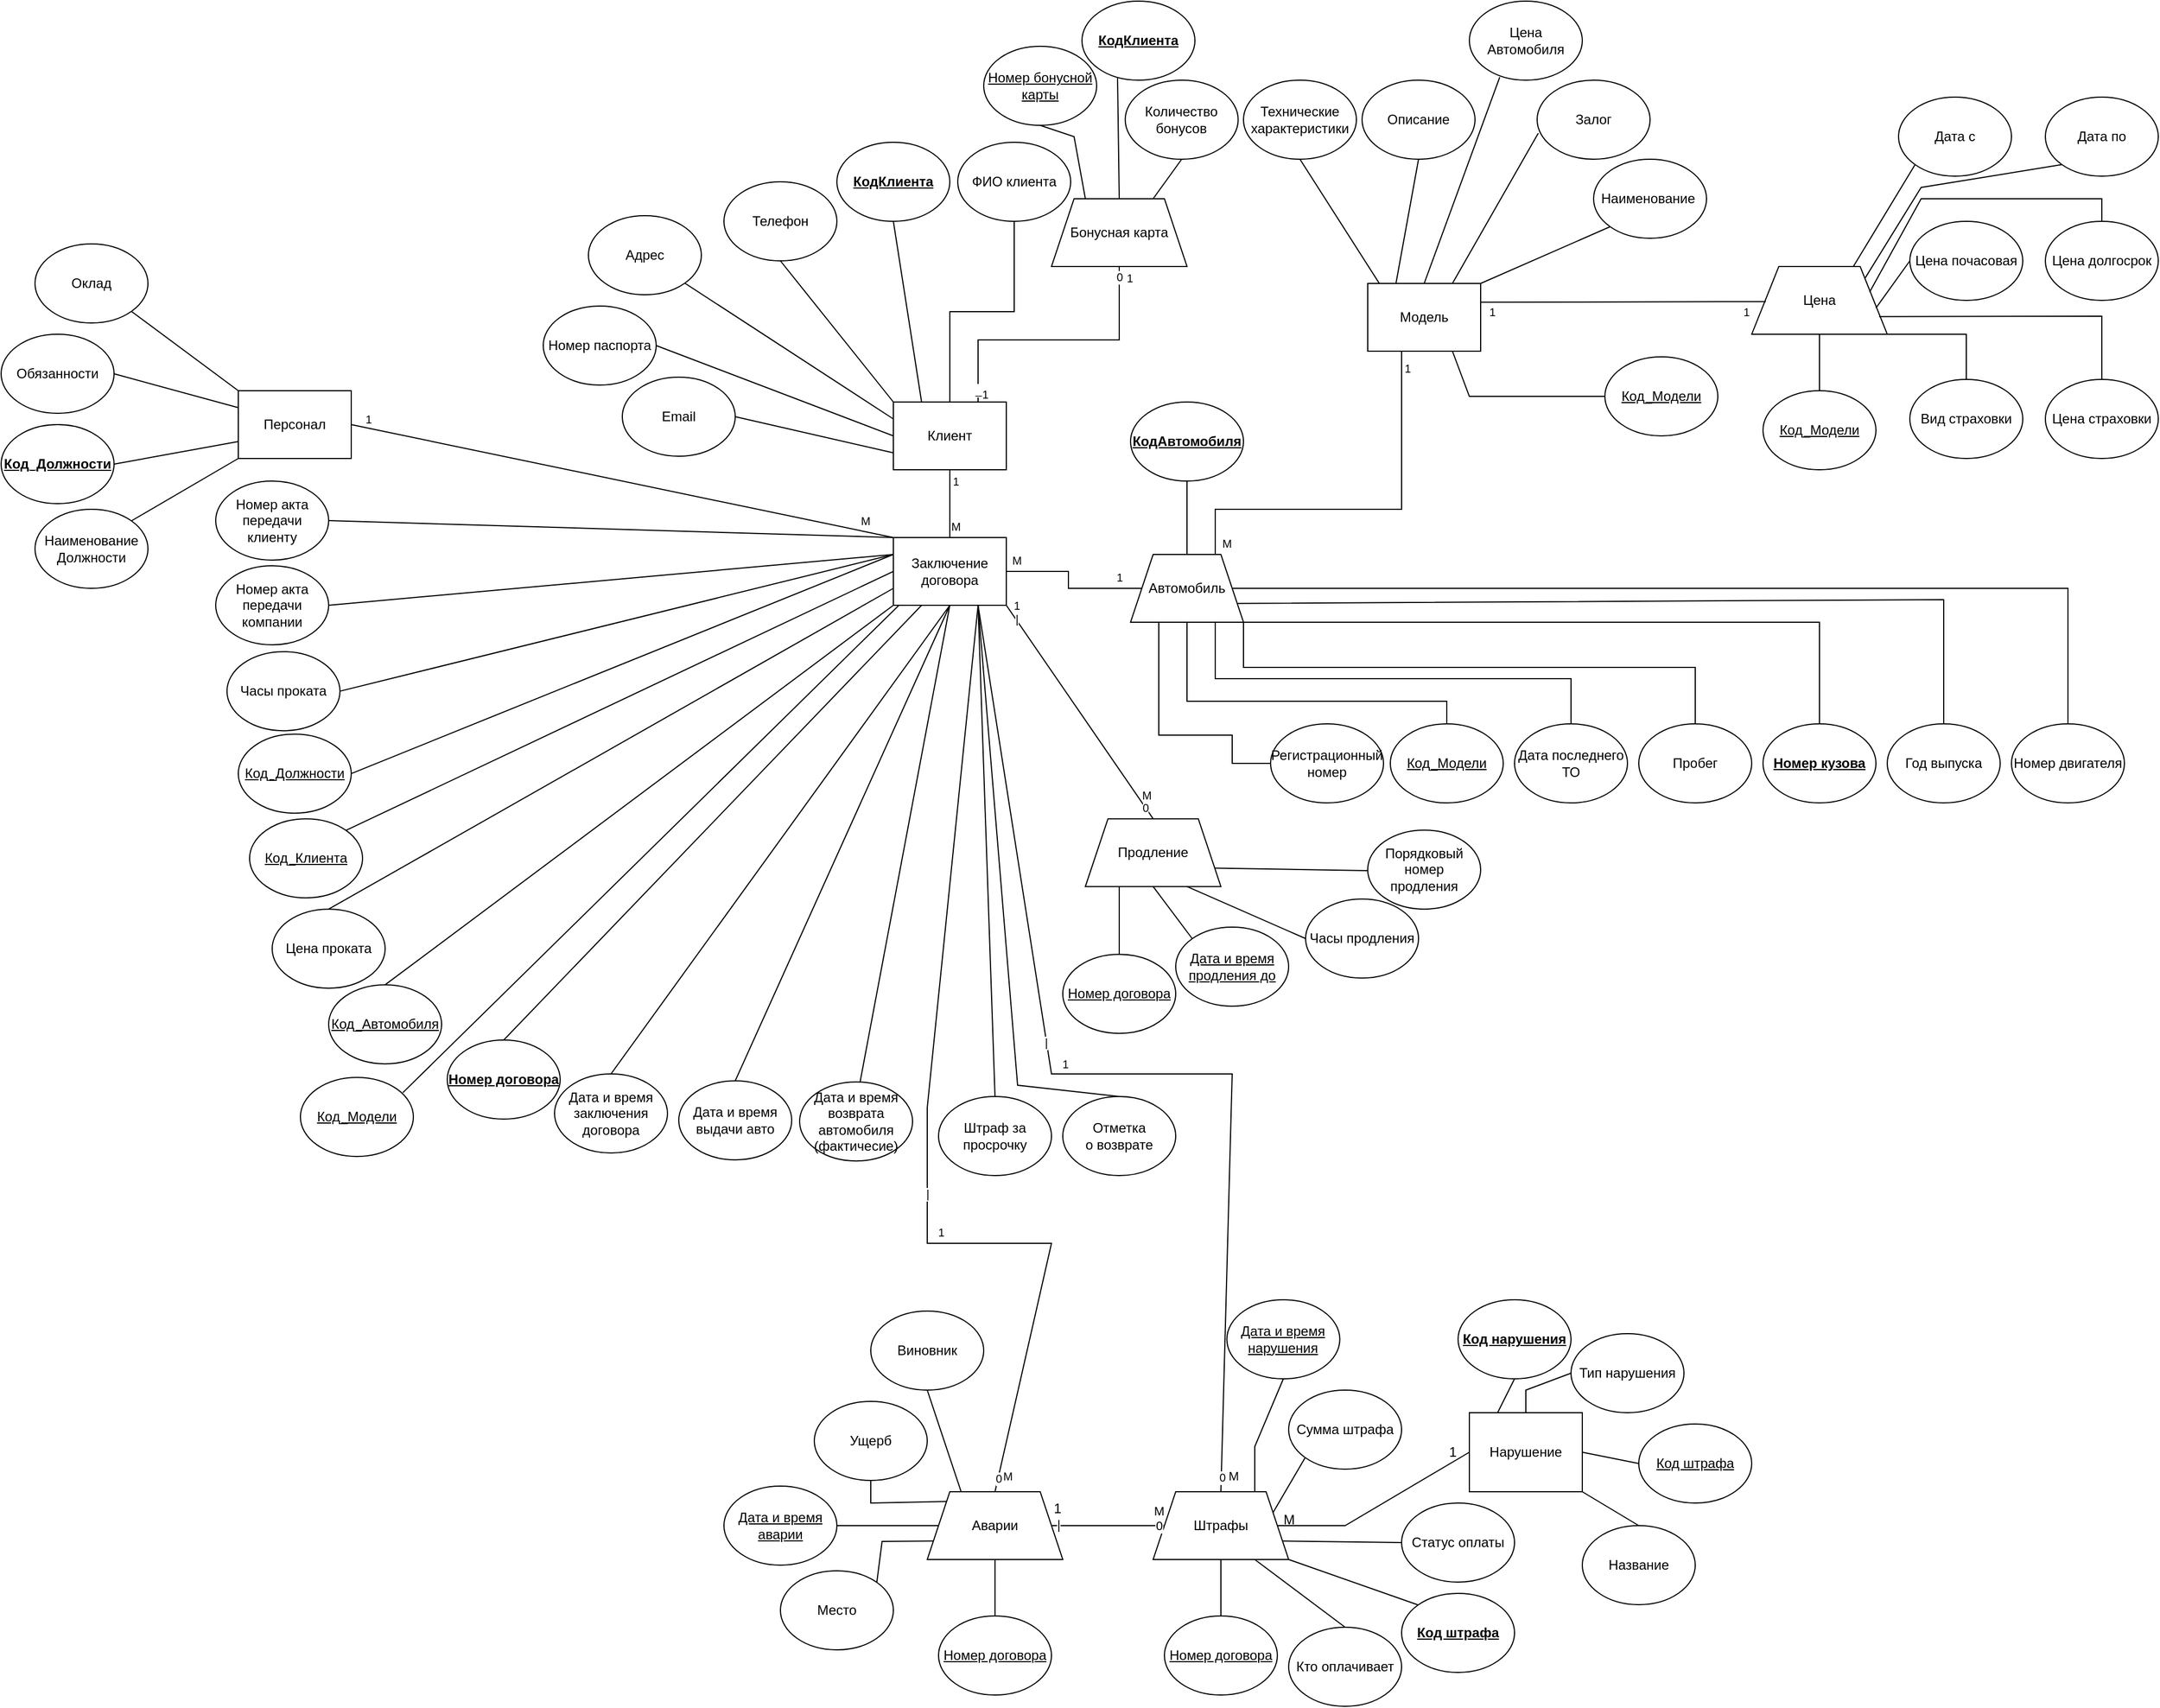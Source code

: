 <mxfile version="20.6.2" type="google" pages="2"><diagram id="QJn8-tHV-CulSL_ATvtK" name="Чен-Кириллов"><mxGraphModel grid="1" page="1" gridSize="10" guides="1" tooltips="1" connect="1" arrows="1" fold="1" pageScale="1" pageWidth="3300" pageHeight="4681" math="0" shadow="0"><root><mxCell id="0"/><mxCell id="1" parent="0"/><mxCell id="i0mo1SeWF-LjwbZG734a-2" value="" style="edgeStyle=orthogonalEdgeStyle;rounded=0;orthogonalLoop=1;jettySize=auto;html=1;endArrow=none;endFill=0;entryX=0.5;entryY=1;entryDx=0;entryDy=0;" edge="1" parent="1" source="i0mo1SeWF-LjwbZG734a-3" target="i0mo1SeWF-LjwbZG734a-5"><mxGeometry relative="1" as="geometry"><mxPoint x="880" y="350" as="targetPoint"/></mxGeometry></mxCell><mxCell id="i0mo1SeWF-LjwbZG734a-3" value="Клиент" style="rounded=0;whiteSpace=wrap;html=1;" vertex="1" parent="1"><mxGeometry x="820" y="435" width="100" height="60" as="geometry"/></mxCell><mxCell id="i0mo1SeWF-LjwbZG734a-5" value="ФИО клиента" style="ellipse;whiteSpace=wrap;html=1;rounded=0;" vertex="1" parent="1"><mxGeometry x="877" y="205" width="100" height="70" as="geometry"/></mxCell><mxCell id="i0mo1SeWF-LjwbZG734a-6" value="" style="endArrow=none;html=1;rounded=0;entryX=0.5;entryY=1;entryDx=0;entryDy=0;exitX=0.5;exitY=0;exitDx=0;exitDy=0;" edge="1" parent="1" source="i0mo1SeWF-LjwbZG734a-7" target="i0mo1SeWF-LjwbZG734a-3"><mxGeometry width="50" height="50" relative="1" as="geometry"><mxPoint x="850" y="560" as="sourcePoint"/><mxPoint x="920" y="520" as="targetPoint"/></mxGeometry></mxCell><mxCell id="i0mo1SeWF-LjwbZG734a-10" value="" style="endArrow=none;html=1;rounded=0;entryX=0.5;entryY=0;entryDx=0;entryDy=0;exitX=0.5;exitY=1;exitDx=0;exitDy=0;" edge="1" parent="1" source="i0mo1SeWF-LjwbZG734a-11" target="RXWR_nPtjcbQs231vQu2-7"><mxGeometry width="50" height="50" relative="1" as="geometry"><mxPoint x="1240" y="600" as="sourcePoint"/><mxPoint x="1130" y="600" as="targetPoint"/></mxGeometry></mxCell><mxCell id="i0mo1SeWF-LjwbZG734a-11" value="&lt;u&gt;&lt;b&gt;КодАвтомобиля&lt;/b&gt;&lt;/u&gt;" style="ellipse;whiteSpace=wrap;html=1;rounded=0;" vertex="1" parent="1"><mxGeometry x="1030" y="435" width="100" height="70" as="geometry"/></mxCell><mxCell id="i0mo1SeWF-LjwbZG734a-26" value="" style="endArrow=none;html=1;rounded=0;entryX=0.25;entryY=0;entryDx=0;entryDy=0;exitX=0.5;exitY=1;exitDx=0;exitDy=0;" edge="1" parent="1" source="i0mo1SeWF-LjwbZG734a-27" target="i0mo1SeWF-LjwbZG734a-3"><mxGeometry width="50" height="50" relative="1" as="geometry"><mxPoint x="750" y="340" as="sourcePoint"/><mxPoint x="980" y="400" as="targetPoint"/></mxGeometry></mxCell><mxCell id="i0mo1SeWF-LjwbZG734a-27" value="&lt;u&gt;&lt;b&gt;КодКлиента&lt;/b&gt;&lt;/u&gt;" style="ellipse;whiteSpace=wrap;html=1;rounded=0;" vertex="1" parent="1"><mxGeometry x="770" y="205" width="100" height="70" as="geometry"/></mxCell><mxCell id="i0mo1SeWF-LjwbZG734a-28" value="" style="endArrow=none;html=1;rounded=0;entryX=0;entryY=0.75;entryDx=0;entryDy=0;exitX=0.5;exitY=0;exitDx=0;exitDy=0;" edge="1" parent="1" source="RXWR_nPtjcbQs231vQu2-28" target="i0mo1SeWF-LjwbZG734a-7"><mxGeometry width="50" height="50" relative="1" as="geometry"><mxPoint x="620" y="740" as="sourcePoint"/><mxPoint x="910" y="780" as="targetPoint"/></mxGeometry></mxCell><mxCell id="RXWR_nPtjcbQs231vQu2-3" value="&lt;u&gt;Номер бонусной карты&lt;/u&gt;" style="ellipse;whiteSpace=wrap;html=1;rounded=0;" vertex="1" parent="1"><mxGeometry x="900" y="120" width="100" height="70" as="geometry"/></mxCell><mxCell id="RXWR_nPtjcbQs231vQu2-5" value="" style="endArrow=none;html=1;rounded=0;entryX=0.5;entryY=1;entryDx=0;entryDy=0;exitX=0.75;exitY=0;exitDx=0;exitDy=0;" edge="1" parent="1" target="vswOh7mDGjwu-TTg9CR1-141"><mxGeometry width="50" height="50" relative="1" as="geometry"><mxPoint x="895" y="435" as="sourcePoint"/><mxPoint x="1021" y="324" as="targetPoint"/><Array as="points"><mxPoint x="895" y="380"/><mxPoint x="1020" y="380"/></Array></mxGeometry></mxCell><mxCell id="vswOh7mDGjwu-TTg9CR1-109" value="0" style="edgeLabel;html=1;align=center;verticalAlign=middle;resizable=0;points=[];fontSize=10;" connectable="0" vertex="1" parent="RXWR_nPtjcbQs231vQu2-5"><mxGeometry x="0.931" y="-1" relative="1" as="geometry"><mxPoint x="-1" as="offset"/></mxGeometry></mxCell><mxCell id="vswOh7mDGjwu-TTg9CR1-112" value="_" style="edgeLabel;html=1;align=center;verticalAlign=middle;resizable=0;points=[];fontSize=10;" connectable="0" vertex="1" parent="RXWR_nPtjcbQs231vQu2-5"><mxGeometry x="-0.906" relative="1" as="geometry"><mxPoint as="offset"/></mxGeometry></mxCell><mxCell id="RXWR_nPtjcbQs231vQu2-8" value="" style="edgeStyle=orthogonalEdgeStyle;rounded=0;orthogonalLoop=1;jettySize=auto;html=1;exitX=0;exitY=0.5;exitDx=0;exitDy=0;endArrow=none;endFill=0;" edge="1" parent="1" source="RXWR_nPtjcbQs231vQu2-7" target="i0mo1SeWF-LjwbZG734a-7"><mxGeometry relative="1" as="geometry"/></mxCell><mxCell id="RXWR_nPtjcbQs231vQu2-7" value="Автомобиль" style="shape=trapezoid;perimeter=trapezoidPerimeter;rounded=0;whiteSpace=wrap;html=1;" vertex="1" parent="1"><mxGeometry x="1030" y="570" width="100" height="60" as="geometry"/></mxCell><mxCell id="RXWR_nPtjcbQs231vQu2-16" value="Продление" style="shape=trapezoid;perimeter=trapezoidPerimeter;whiteSpace=wrap;html=1;fixedSize=1;rounded=0;" vertex="1" parent="1"><mxGeometry x="990" y="804.07" width="120" height="60" as="geometry"/></mxCell><mxCell id="RXWR_nPtjcbQs231vQu2-23" value="&lt;u&gt;Код_Автомобиля&lt;/u&gt;" style="ellipse;whiteSpace=wrap;html=1;rounded=0;" vertex="1" parent="1"><mxGeometry x="320" y="951.07" width="100" height="70" as="geometry"/></mxCell><mxCell id="RXWR_nPtjcbQs231vQu2-24" value="" style="endArrow=none;html=1;rounded=0;exitX=1;exitY=0;exitDx=0;exitDy=0;entryX=0;entryY=0.5;entryDx=0;entryDy=0;" edge="1" parent="1" source="RXWR_nPtjcbQs231vQu2-29" target="i0mo1SeWF-LjwbZG734a-7"><mxGeometry width="50" height="50" relative="1" as="geometry"><mxPoint x="740.0" y="705" as="sourcePoint"/><mxPoint x="790" y="600" as="targetPoint"/></mxGeometry></mxCell><mxCell id="RXWR_nPtjcbQs231vQu2-25" value="" style="endArrow=none;html=1;rounded=0;exitX=0.5;exitY=0;exitDx=0;exitDy=0;entryX=0;entryY=1;entryDx=0;entryDy=0;" edge="1" parent="1" source="RXWR_nPtjcbQs231vQu2-23" target="i0mo1SeWF-LjwbZG734a-7"><mxGeometry width="50" height="50" relative="1" as="geometry"><mxPoint x="750" y="715" as="sourcePoint"/><mxPoint x="840" y="630" as="targetPoint"/></mxGeometry></mxCell><mxCell id="RXWR_nPtjcbQs231vQu2-28" value="Цена проката" style="ellipse;whiteSpace=wrap;html=1;rounded=0;" vertex="1" parent="1"><mxGeometry x="270" y="884.07" width="100" height="70" as="geometry"/></mxCell><mxCell id="RXWR_nPtjcbQs231vQu2-29" value="&lt;u&gt;Код_Клиента&lt;/u&gt;" style="ellipse;whiteSpace=wrap;html=1;rounded=0;" vertex="1" parent="1"><mxGeometry x="250" y="804.07" width="100" height="70" as="geometry"/></mxCell><mxCell id="RXWR_nPtjcbQs231vQu2-31" value="&lt;u&gt;&lt;b&gt;Номер договора&lt;/b&gt;&lt;/u&gt;" style="ellipse;whiteSpace=wrap;html=1;rounded=0;" vertex="1" parent="1"><mxGeometry x="425" y="1000" width="100" height="70" as="geometry"/></mxCell><mxCell id="RXWR_nPtjcbQs231vQu2-33" value="&lt;u&gt;Номер договора&lt;/u&gt;" style="ellipse;whiteSpace=wrap;html=1;rounded=0;" vertex="1" parent="1"><mxGeometry x="970" y="924.07" width="100" height="70" as="geometry"/></mxCell><mxCell id="RXWR_nPtjcbQs231vQu2-35" value="Дата последнего ТО" style="ellipse;whiteSpace=wrap;html=1;rounded=0;" vertex="1" parent="1"><mxGeometry x="1370" y="720" width="100" height="70" as="geometry"/></mxCell><mxCell id="RXWR_nPtjcbQs231vQu2-37" value="Пробег" style="ellipse;whiteSpace=wrap;html=1;rounded=0;" vertex="1" parent="1"><mxGeometry x="1480" y="720" width="100" height="70" as="geometry"/></mxCell><mxCell id="RXWR_nPtjcbQs231vQu2-41" value="Год выпуска" style="ellipse;whiteSpace=wrap;html=1;rounded=0;" vertex="1" parent="1"><mxGeometry x="1700" y="720" width="100" height="70" as="geometry"/></mxCell><mxCell id="RXWR_nPtjcbQs231vQu2-42" value="&lt;u&gt;&lt;b&gt;Номер кузова&lt;/b&gt;&lt;/u&gt;" style="ellipse;whiteSpace=wrap;html=1;rounded=0;" vertex="1" parent="1"><mxGeometry x="1590" y="720" width="100" height="70" as="geometry"/></mxCell><mxCell id="IW2KPpMV9MVU--8LkGA2-5" style="edgeStyle=orthogonalEdgeStyle;rounded=0;orthogonalLoop=1;jettySize=auto;html=1;entryX=0.75;entryY=0;entryDx=0;entryDy=0;endArrow=none;endFill=0;exitX=0.25;exitY=1;exitDx=0;exitDy=0;" edge="1" parent="1" source="RXWR_nPtjcbQs231vQu2-90" target="RXWR_nPtjcbQs231vQu2-7"><mxGeometry relative="1" as="geometry"><mxPoint x="1260" y="385" as="sourcePoint"/><mxPoint x="1210" y="455" as="targetPoint"/><Array as="points"><mxPoint x="1270" y="530"/><mxPoint x="1105" y="530"/></Array></mxGeometry></mxCell><mxCell id="IW2KPpMV9MVU--8LkGA2-11" value="Номер двигателя" style="ellipse;whiteSpace=wrap;html=1;rounded=0;" vertex="1" parent="1"><mxGeometry x="1810" y="720" width="100" height="70" as="geometry"/></mxCell><mxCell id="IW2KPpMV9MVU--8LkGA2-12" value="" style="endArrow=none;html=1;rounded=0;fontSize=10;entryX=0.5;entryY=0;entryDx=0;entryDy=0;exitX=1;exitY=0.5;exitDx=0;exitDy=0;" edge="1" parent="1" source="RXWR_nPtjcbQs231vQu2-7" target="IW2KPpMV9MVU--8LkGA2-11"><mxGeometry width="50" height="50" relative="1" as="geometry"><mxPoint x="1320" y="325" as="sourcePoint"/><mxPoint x="1250" y="440" as="targetPoint"/><Array as="points"><mxPoint x="1860" y="600"/></Array></mxGeometry></mxCell><mxCell id="IW2KPpMV9MVU--8LkGA2-13" value="Адрес" style="ellipse;whiteSpace=wrap;html=1;rounded=0;" vertex="1" parent="1"><mxGeometry x="550" y="270" width="100" height="70" as="geometry"/></mxCell><mxCell id="IW2KPpMV9MVU--8LkGA2-14" value="Телефон" style="ellipse;whiteSpace=wrap;html=1;rounded=0;" vertex="1" parent="1"><mxGeometry x="670" y="240" width="100" height="70" as="geometry"/></mxCell><mxCell id="IW2KPpMV9MVU--8LkGA2-16" value="Номер паспорта" style="ellipse;whiteSpace=wrap;html=1;rounded=0;" vertex="1" parent="1"><mxGeometry x="510" y="350" width="100" height="70" as="geometry"/></mxCell><mxCell id="IW2KPpMV9MVU--8LkGA2-17" value="" style="endArrow=none;html=1;rounded=0;fontSize=10;entryX=0.5;entryY=1;entryDx=0;entryDy=0;exitX=0;exitY=0;exitDx=0;exitDy=0;" edge="1" parent="1" source="i0mo1SeWF-LjwbZG734a-3" target="IW2KPpMV9MVU--8LkGA2-14"><mxGeometry width="50" height="50" relative="1" as="geometry"><mxPoint x="710" y="350" as="sourcePoint"/><mxPoint x="760" y="300" as="targetPoint"/></mxGeometry></mxCell><mxCell id="IW2KPpMV9MVU--8LkGA2-18" value="" style="endArrow=none;html=1;rounded=0;fontSize=10;entryX=1;entryY=1;entryDx=0;entryDy=0;exitX=0;exitY=0.25;exitDx=0;exitDy=0;" edge="1" parent="1" source="i0mo1SeWF-LjwbZG734a-3" target="IW2KPpMV9MVU--8LkGA2-13"><mxGeometry width="50" height="50" relative="1" as="geometry"><mxPoint x="710" y="350" as="sourcePoint"/><mxPoint x="760" y="300" as="targetPoint"/></mxGeometry></mxCell><mxCell id="IW2KPpMV9MVU--8LkGA2-19" value="" style="endArrow=none;html=1;rounded=0;fontSize=10;entryX=1;entryY=0.5;entryDx=0;entryDy=0;exitX=0;exitY=0.5;exitDx=0;exitDy=0;" edge="1" parent="1" source="i0mo1SeWF-LjwbZG734a-3" target="IW2KPpMV9MVU--8LkGA2-16"><mxGeometry width="50" height="50" relative="1" as="geometry"><mxPoint x="710" y="350" as="sourcePoint"/><mxPoint x="760" y="300" as="targetPoint"/></mxGeometry></mxCell><mxCell id="RXWR_nPtjcbQs231vQu2-75" value="Персонал" style="rounded=0;whiteSpace=wrap;html=1;" vertex="1" parent="1"><mxGeometry x="240" y="425" width="100" height="60" as="geometry"/></mxCell><mxCell id="RXWR_nPtjcbQs231vQu2-76" value="&lt;u&gt;&lt;b&gt;Код_Должности&lt;/b&gt;&lt;/u&gt;" style="ellipse;whiteSpace=wrap;html=1;rounded=0;" vertex="1" parent="1"><mxGeometry x="30" y="455" width="100" height="70" as="geometry"/></mxCell><mxCell id="RXWR_nPtjcbQs231vQu2-77" value="Наименование&lt;br&gt;Должности" style="ellipse;whiteSpace=wrap;html=1;rounded=0;" vertex="1" parent="1"><mxGeometry x="60" y="530" width="100" height="70" as="geometry"/></mxCell><mxCell id="RXWR_nPtjcbQs231vQu2-78" value="Оклад" style="ellipse;whiteSpace=wrap;html=1;rounded=0;" vertex="1" parent="1"><mxGeometry x="60" y="295" width="100" height="70" as="geometry"/></mxCell><mxCell id="RXWR_nPtjcbQs231vQu2-79" value="Обязанности" style="ellipse;whiteSpace=wrap;html=1;rounded=0;" vertex="1" parent="1"><mxGeometry x="30" y="375" width="100" height="70" as="geometry"/></mxCell><mxCell id="RXWR_nPtjcbQs231vQu2-80" value="" style="endArrow=none;html=1;rounded=0;entryX=0;entryY=1;entryDx=0;entryDy=0;exitX=1;exitY=0;exitDx=0;exitDy=0;" edge="1" parent="1" source="RXWR_nPtjcbQs231vQu2-77" target="RXWR_nPtjcbQs231vQu2-75"><mxGeometry width="50" height="50" relative="1" as="geometry"><mxPoint x="130" y="670" as="sourcePoint"/><mxPoint x="180" y="620" as="targetPoint"/></mxGeometry></mxCell><mxCell id="RXWR_nPtjcbQs231vQu2-81" value="" style="endArrow=none;html=1;rounded=0;entryX=0;entryY=0.75;entryDx=0;entryDy=0;exitX=1;exitY=0.5;exitDx=0;exitDy=0;" edge="1" parent="1" source="RXWR_nPtjcbQs231vQu2-76" target="RXWR_nPtjcbQs231vQu2-75"><mxGeometry width="50" height="50" relative="1" as="geometry"><mxPoint x="80" y="635" as="sourcePoint"/><mxPoint x="130" y="585" as="targetPoint"/></mxGeometry></mxCell><mxCell id="RXWR_nPtjcbQs231vQu2-82" value="" style="endArrow=none;html=1;rounded=0;entryX=0;entryY=0.25;entryDx=0;entryDy=0;exitX=1;exitY=0.5;exitDx=0;exitDy=0;" edge="1" parent="1" source="RXWR_nPtjcbQs231vQu2-79" target="RXWR_nPtjcbQs231vQu2-75"><mxGeometry width="50" height="50" relative="1" as="geometry"><mxPoint x="80" y="635" as="sourcePoint"/><mxPoint x="130" y="585" as="targetPoint"/></mxGeometry></mxCell><mxCell id="RXWR_nPtjcbQs231vQu2-83" value="" style="endArrow=none;html=1;rounded=0;entryX=0;entryY=0;entryDx=0;entryDy=0;exitX=1;exitY=1;exitDx=0;exitDy=0;" edge="1" parent="1" source="RXWR_nPtjcbQs231vQu2-78" target="RXWR_nPtjcbQs231vQu2-75"><mxGeometry width="50" height="50" relative="1" as="geometry"><mxPoint x="80" y="635" as="sourcePoint"/><mxPoint x="130" y="585" as="targetPoint"/></mxGeometry></mxCell><mxCell id="RXWR_nPtjcbQs231vQu2-84" value="" style="endArrow=none;html=1;rounded=0;exitX=1;exitY=0.5;exitDx=0;exitDy=0;entryX=0;entryY=0;entryDx=0;entryDy=0;" edge="1" parent="1" source="RXWR_nPtjcbQs231vQu2-75" target="i0mo1SeWF-LjwbZG734a-7"><mxGeometry width="50" height="50" relative="1" as="geometry"><mxPoint x="780" y="740" as="sourcePoint"/><mxPoint x="830" y="690" as="targetPoint"/></mxGeometry></mxCell><mxCell id="RXWR_nPtjcbQs231vQu2-86" value="&lt;u&gt;Код_Должности&lt;/u&gt;" style="ellipse;whiteSpace=wrap;html=1;rounded=0;" vertex="1" parent="1"><mxGeometry x="240" y="729.07" width="100" height="70" as="geometry"/></mxCell><mxCell id="RXWR_nPtjcbQs231vQu2-87" value="" style="endArrow=none;html=1;rounded=0;exitX=1;exitY=0.5;exitDx=0;exitDy=0;entryX=0;entryY=0.25;entryDx=0;entryDy=0;" edge="1" parent="1" source="RXWR_nPtjcbQs231vQu2-86" target="i0mo1SeWF-LjwbZG734a-7"><mxGeometry width="50" height="50" relative="1" as="geometry"><mxPoint x="820" y="790" as="sourcePoint"/><mxPoint x="830" y="585" as="targetPoint"/></mxGeometry></mxCell><mxCell id="RXWR_nPtjcbQs231vQu2-88" value="Наименование&amp;nbsp;" style="ellipse;whiteSpace=wrap;html=1;rounded=0;" vertex="1" parent="1"><mxGeometry x="1440" y="220" width="100" height="70" as="geometry"/></mxCell><mxCell id="RXWR_nPtjcbQs231vQu2-89" value="" style="endArrow=none;html=1;rounded=0;exitX=1;exitY=0;exitDx=0;exitDy=0;entryX=0;entryY=1;entryDx=0;entryDy=0;" edge="1" parent="1" source="RXWR_nPtjcbQs231vQu2-90" target="RXWR_nPtjcbQs231vQu2-88"><mxGeometry width="50" height="50" relative="1" as="geometry"><mxPoint x="1320" y="340" as="sourcePoint"/><mxPoint x="1210" y="525" as="targetPoint"/></mxGeometry></mxCell><mxCell id="RXWR_nPtjcbQs231vQu2-91" value="&lt;u&gt;Код_Модели&lt;/u&gt;" style="ellipse;whiteSpace=wrap;html=1;rounded=0;" vertex="1" parent="1"><mxGeometry x="1450" y="395" width="100" height="70" as="geometry"/></mxCell><mxCell id="RXWR_nPtjcbQs231vQu2-92" value="" style="endArrow=none;html=1;rounded=0;exitX=0.75;exitY=1;exitDx=0;exitDy=0;entryX=0;entryY=0.5;entryDx=0;entryDy=0;" edge="1" parent="1" source="RXWR_nPtjcbQs231vQu2-90" target="RXWR_nPtjcbQs231vQu2-91"><mxGeometry width="50" height="50" relative="1" as="geometry"><mxPoint x="1360" y="320" as="sourcePoint"/><mxPoint x="1410" y="270" as="targetPoint"/><Array as="points"><mxPoint x="1330" y="430"/></Array></mxGeometry></mxCell><mxCell id="RXWR_nPtjcbQs231vQu2-93" value="Технические&lt;br&gt;характеристики" style="ellipse;whiteSpace=wrap;html=1;rounded=0;" vertex="1" parent="1"><mxGeometry x="1130" y="150" width="100" height="70" as="geometry"/></mxCell><mxCell id="RXWR_nPtjcbQs231vQu2-94" value="" style="endArrow=none;html=1;rounded=0;entryX=0.5;entryY=0;entryDx=0;entryDy=0;exitX=1;exitY=0.75;exitDx=0;exitDy=0;" edge="1" parent="1" source="RXWR_nPtjcbQs231vQu2-7" target="RXWR_nPtjcbQs231vQu2-41"><mxGeometry width="50" height="50" relative="1" as="geometry"><mxPoint x="1310" y="480" as="sourcePoint"/><mxPoint x="1360" y="430" as="targetPoint"/><Array as="points"><mxPoint x="1750" y="610"/></Array></mxGeometry></mxCell><mxCell id="RXWR_nPtjcbQs231vQu2-95" value="Описание" style="ellipse;whiteSpace=wrap;html=1;rounded=0;" vertex="1" parent="1"><mxGeometry x="1235" y="150" width="100" height="70" as="geometry"/></mxCell><mxCell id="RXWR_nPtjcbQs231vQu2-99" value="" style="endArrow=none;html=1;rounded=0;entryX=0.5;entryY=1;entryDx=0;entryDy=0;exitX=0;exitY=0;exitDx=0;exitDy=0;" edge="1" parent="1" source="RXWR_nPtjcbQs231vQu2-90" target="RXWR_nPtjcbQs231vQu2-93"><mxGeometry width="50" height="50" relative="1" as="geometry"><mxPoint x="1210" y="280" as="sourcePoint"/><mxPoint x="1310" y="300" as="targetPoint"/></mxGeometry></mxCell><mxCell id="RXWR_nPtjcbQs231vQu2-100" value="Цена&lt;br&gt;Автомобиля" style="ellipse;whiteSpace=wrap;html=1;rounded=0;" vertex="1" parent="1"><mxGeometry x="1330" y="80" width="100" height="70" as="geometry"/></mxCell><mxCell id="RXWR_nPtjcbQs231vQu2-108" value="" style="endArrow=none;html=1;rounded=0;entryX=0.5;entryY=1;entryDx=0;entryDy=0;exitX=0.25;exitY=0;exitDx=0;exitDy=0;" edge="1" parent="1" source="RXWR_nPtjcbQs231vQu2-90" target="RXWR_nPtjcbQs231vQu2-95"><mxGeometry width="50" height="50" relative="1" as="geometry"><mxPoint x="1280" y="370" as="sourcePoint"/><mxPoint x="1330" y="320" as="targetPoint"/></mxGeometry></mxCell><mxCell id="RXWR_nPtjcbQs231vQu2-141" value="&lt;u&gt;Дата и время продления до&lt;/u&gt;" style="ellipse;whiteSpace=wrap;html=1;rounded=0;" vertex="1" parent="1"><mxGeometry x="1070" y="900.0" width="100" height="70" as="geometry"/></mxCell><mxCell id="RXWR_nPtjcbQs231vQu2-142" value="Часы продления" style="ellipse;whiteSpace=wrap;html=1;rounded=0;" vertex="1" parent="1"><mxGeometry x="1185" y="875.14" width="100" height="70" as="geometry"/></mxCell><mxCell id="RXWR_nPtjcbQs231vQu2-143" value="Штрафы" style="shape=trapezoid;perimeter=trapezoidPerimeter;whiteSpace=wrap;html=1;fixedSize=1;rounded=0;direction=east;flipV=0;flipH=0;" vertex="1" parent="1"><mxGeometry x="1050" y="1400" width="120" height="60" as="geometry"/></mxCell><mxCell id="RXWR_nPtjcbQs231vQu2-144" value="Аварии" style="shape=trapezoid;perimeter=trapezoidPerimeter;whiteSpace=wrap;html=1;fixedSize=1;rounded=0;direction=east;flipV=0;flipH=0;" vertex="1" parent="1"><mxGeometry x="850" y="1400" width="120" height="60" as="geometry"/></mxCell><mxCell id="RXWR_nPtjcbQs231vQu2-145" value="&lt;u&gt;Номер договора&lt;/u&gt;" style="ellipse;whiteSpace=wrap;html=1;rounded=0;direction=east;flipV=0;flipH=0;" vertex="1" parent="1"><mxGeometry x="1060" y="1510" width="100" height="70" as="geometry"/></mxCell><mxCell id="RXWR_nPtjcbQs231vQu2-146" value="&lt;u&gt;Номер договора&lt;/u&gt;" style="ellipse;whiteSpace=wrap;html=1;rounded=0;direction=east;flipV=0;flipH=0;" vertex="1" parent="1"><mxGeometry x="860" y="1510" width="100" height="70" as="geometry"/></mxCell><mxCell id="RXWR_nPtjcbQs231vQu2-147" value="" style="endArrow=none;html=1;rounded=0;entryX=0.5;entryY=1;entryDx=0;entryDy=0;exitX=0.5;exitY=0;exitDx=0;exitDy=0;" edge="1" parent="1" source="RXWR_nPtjcbQs231vQu2-146" target="RXWR_nPtjcbQs231vQu2-144"><mxGeometry width="50" height="50" relative="1" as="geometry"><mxPoint x="399" y="1400" as="sourcePoint"/><mxPoint x="449" y="1350" as="targetPoint"/></mxGeometry></mxCell><mxCell id="RXWR_nPtjcbQs231vQu2-148" value="" style="endArrow=none;html=1;rounded=0;entryX=0.5;entryY=0;entryDx=0;entryDy=0;exitX=0.5;exitY=1;exitDx=0;exitDy=0;" edge="1" parent="1" source="RXWR_nPtjcbQs231vQu2-143" target="RXWR_nPtjcbQs231vQu2-145"><mxGeometry width="50" height="50" relative="1" as="geometry"><mxPoint x="890" y="1490" as="sourcePoint"/><mxPoint x="940" y="1440" as="targetPoint"/></mxGeometry></mxCell><mxCell id="RXWR_nPtjcbQs231vQu2-149" value="&lt;u&gt;Дата и время нарушения&lt;/u&gt;" style="ellipse;whiteSpace=wrap;html=1;rounded=0;direction=east;flipV=0;flipH=0;" vertex="1" parent="1"><mxGeometry x="1115.29" y="1230" width="100" height="70" as="geometry"/></mxCell><mxCell id="RXWR_nPtjcbQs231vQu2-150" value="Сумма штрафа" style="ellipse;whiteSpace=wrap;html=1;rounded=0;direction=east;flipV=0;flipH=0;" vertex="1" parent="1"><mxGeometry x="1170" y="1310" width="100" height="70" as="geometry"/></mxCell><mxCell id="RXWR_nPtjcbQs231vQu2-151" value="" style="endArrow=none;html=1;rounded=0;entryX=0.5;entryY=1;entryDx=0;entryDy=0;exitX=0.75;exitY=0;exitDx=0;exitDy=0;" edge="1" parent="1" source="RXWR_nPtjcbQs231vQu2-143" target="RXWR_nPtjcbQs231vQu2-149"><mxGeometry width="50" height="50" relative="1" as="geometry"><mxPoint x="890" y="1490" as="sourcePoint"/><mxPoint x="940" y="1440" as="targetPoint"/><Array as="points"><mxPoint x="1140" y="1360"/></Array></mxGeometry></mxCell><mxCell id="RXWR_nPtjcbQs231vQu2-153" value="&lt;u&gt;Дата и время аварии&lt;/u&gt;" style="ellipse;whiteSpace=wrap;html=1;rounded=0;direction=east;flipV=0;flipH=0;" vertex="1" parent="1"><mxGeometry x="670" y="1395" width="100" height="70" as="geometry"/></mxCell><mxCell id="RXWR_nPtjcbQs231vQu2-154" value="Нарушение" style="Parallelogram;whiteSpace=wrap;html=1;rounded=0;direction=east;flipV=0;flipH=0;" vertex="1" parent="1"><mxGeometry x="1330" y="1330" width="100" height="70" as="geometry"/></mxCell><mxCell id="RXWR_nPtjcbQs231vQu2-155" value="" style="endArrow=none;html=1;rounded=0;entryX=0;entryY=0.5;entryDx=0;entryDy=0;exitX=1;exitY=0.5;exitDx=0;exitDy=0;" edge="1" parent="1" source="RXWR_nPtjcbQs231vQu2-143" target="RXWR_nPtjcbQs231vQu2-154"><mxGeometry width="50" height="50" relative="1" as="geometry"><mxPoint x="1040" y="1530" as="sourcePoint"/><mxPoint x="1090" y="1480" as="targetPoint"/><Array as="points"><mxPoint x="1220" y="1430"/></Array></mxGeometry></mxCell><mxCell id="RXWR_nPtjcbQs231vQu2-156" value="Ущерб" style="ellipse;whiteSpace=wrap;html=1;rounded=0;direction=east;flipV=0;flipH=0;" vertex="1" parent="1"><mxGeometry x="750" y="1320" width="100" height="70" as="geometry"/></mxCell><mxCell id="RXWR_nPtjcbQs231vQu2-157" value="" style="endArrow=none;html=1;rounded=0;entryX=0.5;entryY=1;entryDx=0;entryDy=0;exitX=0;exitY=0;exitDx=0;exitDy=0;" edge="1" parent="1" source="RXWR_nPtjcbQs231vQu2-144" target="RXWR_nPtjcbQs231vQu2-156"><mxGeometry width="50" height="50" relative="1" as="geometry"><mxPoint x="549" y="1580" as="sourcePoint"/><mxPoint x="599" y="1530" as="targetPoint"/><Array as="points"><mxPoint x="800" y="1410"/></Array></mxGeometry></mxCell><mxCell id="RXWR_nPtjcbQs231vQu2-158" value="" style="endArrow=none;html=1;rounded=0;entryX=0;entryY=0.5;entryDx=0;entryDy=0;exitX=1;exitY=0.5;exitDx=0;exitDy=0;align=right;" edge="1" parent="1" source="RXWR_nPtjcbQs231vQu2-153" target="RXWR_nPtjcbQs231vQu2-144"><mxGeometry width="50" height="50" relative="1" as="geometry"><mxPoint x="616.143" y="1611.429" as="sourcePoint"/><mxPoint x="666.143" y="1561.429" as="targetPoint"/></mxGeometry></mxCell><mxCell id="vswOh7mDGjwu-TTg9CR1-10" value="Место" style="ellipse;whiteSpace=wrap;html=1;rounded=0;direction=east;flipV=0;flipH=0;" vertex="1" parent="1"><mxGeometry x="720" y="1470" width="100" height="70" as="geometry"/></mxCell><mxCell id="vswOh7mDGjwu-TTg9CR1-11" value="" style="endArrow=none;html=1;rounded=0;exitX=1;exitY=0;exitDx=0;exitDy=0;entryX=0;entryY=0.75;entryDx=0;entryDy=0;" edge="1" parent="1" source="vswOh7mDGjwu-TTg9CR1-10" target="RXWR_nPtjcbQs231vQu2-144"><mxGeometry width="50" height="50" relative="1" as="geometry"><mxPoint x="1050" y="1340" as="sourcePoint"/><mxPoint x="1100" y="1290" as="targetPoint"/><Array as="points"><mxPoint x="810" y="1444"/></Array></mxGeometry></mxCell><mxCell id="vswOh7mDGjwu-TTg9CR1-12" value="Виновник" style="ellipse;whiteSpace=wrap;html=1;rounded=0;direction=east;flipV=0;flipH=0;" vertex="1" parent="1"><mxGeometry x="800" y="1240" width="100" height="70" as="geometry"/></mxCell><mxCell id="vswOh7mDGjwu-TTg9CR1-13" value="" style="endArrow=none;html=1;rounded=0;entryX=0.5;entryY=1;entryDx=0;entryDy=0;exitX=0.25;exitY=0;exitDx=0;exitDy=0;" edge="1" parent="1" source="RXWR_nPtjcbQs231vQu2-144" target="vswOh7mDGjwu-TTg9CR1-12"><mxGeometry width="50" height="50" relative="1" as="geometry"><mxPoint x="1050" y="1340" as="sourcePoint"/><mxPoint x="1100" y="1290" as="targetPoint"/></mxGeometry></mxCell><mxCell id="vswOh7mDGjwu-TTg9CR1-15" value="Кто оплачивает" style="ellipse;whiteSpace=wrap;html=1;rounded=0;direction=east;flipV=0;flipH=0;" vertex="1" parent="1"><mxGeometry x="1170" y="1520" width="100" height="70" as="geometry"/></mxCell><mxCell id="vswOh7mDGjwu-TTg9CR1-16" value="" style="endArrow=none;html=1;rounded=0;exitX=0.5;exitY=0;exitDx=0;exitDy=0;entryX=0.75;entryY=1;entryDx=0;entryDy=0;" edge="1" parent="1" source="vswOh7mDGjwu-TTg9CR1-15" target="RXWR_nPtjcbQs231vQu2-143"><mxGeometry width="50" height="50" relative="1" as="geometry"><mxPoint x="1050" y="1330" as="sourcePoint"/><mxPoint x="1100" y="1280" as="targetPoint"/></mxGeometry></mxCell><mxCell id="vswOh7mDGjwu-TTg9CR1-17" value="Статус оплаты" style="ellipse;whiteSpace=wrap;html=1;rounded=0;direction=east;flipV=0;flipH=0;" vertex="1" parent="1"><mxGeometry x="1270" y="1410" width="100" height="70" as="geometry"/></mxCell><mxCell id="vswOh7mDGjwu-TTg9CR1-18" value="Тип нарушения" style="ellipse;whiteSpace=wrap;html=1;rounded=0;direction=east;flipV=0;flipH=0;" vertex="1" parent="1"><mxGeometry x="1420" y="1260" width="100" height="70" as="geometry"/></mxCell><mxCell id="vswOh7mDGjwu-TTg9CR1-19" value="Название" style="ellipse;whiteSpace=wrap;html=1;rounded=0;direction=east;flipV=0;flipH=0;" vertex="1" parent="1"><mxGeometry x="1430" y="1430" width="100" height="70" as="geometry"/></mxCell><mxCell id="vswOh7mDGjwu-TTg9CR1-20" value="&lt;u&gt;&lt;b&gt;Код нарушения&lt;/b&gt;&lt;/u&gt;" style="ellipse;whiteSpace=wrap;html=1;rounded=0;direction=east;flipV=0;flipH=0;" vertex="1" parent="1"><mxGeometry x="1320" y="1230" width="100" height="70" as="geometry"/></mxCell><mxCell id="vswOh7mDGjwu-TTg9CR1-21" value="&lt;b&gt;&lt;u&gt;Код штрафа&lt;/u&gt;&lt;/b&gt;" style="ellipse;whiteSpace=wrap;html=1;rounded=0;direction=east;flipV=0;flipH=0;" vertex="1" parent="1"><mxGeometry x="1270" y="1490" width="100" height="70" as="geometry"/></mxCell><mxCell id="vswOh7mDGjwu-TTg9CR1-22" value="" style="endArrow=none;html=1;rounded=0;exitX=1;exitY=0.5;exitDx=0;exitDy=0;entryX=0;entryY=0.5;entryDx=0;entryDy=0;" edge="1" parent="1" source="RXWR_nPtjcbQs231vQu2-144" target="RXWR_nPtjcbQs231vQu2-143"><mxGeometry width="50" height="50" relative="1" as="geometry"><mxPoint x="1180" y="1330" as="sourcePoint"/><mxPoint x="1230" y="1280" as="targetPoint"/></mxGeometry></mxCell><mxCell id="vswOh7mDGjwu-TTg9CR1-23" value="|" style="edgeLabel;html=1;align=center;verticalAlign=middle;resizable=0;points=[];" connectable="0" vertex="1" parent="vswOh7mDGjwu-TTg9CR1-22"><mxGeometry x="-0.893" y="1" relative="1" as="geometry"><mxPoint as="offset"/></mxGeometry></mxCell><mxCell id="vswOh7mDGjwu-TTg9CR1-25" value="M" style="edgeLabel;html=1;align=center;verticalAlign=middle;resizable=0;points=[];" connectable="0" vertex="1" parent="vswOh7mDGjwu-TTg9CR1-22"><mxGeometry x="0.881" relative="1" as="geometry"><mxPoint x="1" y="-13" as="offset"/></mxGeometry></mxCell><mxCell id="vswOh7mDGjwu-TTg9CR1-30" value="0" style="edgeLabel;html=1;align=center;verticalAlign=middle;resizable=0;points=[];" connectable="0" vertex="1" parent="vswOh7mDGjwu-TTg9CR1-22"><mxGeometry x="0.896" relative="1" as="geometry"><mxPoint as="offset"/></mxGeometry></mxCell><mxCell id="vswOh7mDGjwu-TTg9CR1-24" value="1" style="text;html=1;align=center;verticalAlign=middle;resizable=0;points=[];autosize=1;strokeColor=none;fillColor=none;" vertex="1" parent="1"><mxGeometry x="950" y="1400" width="30" height="30" as="geometry"/></mxCell><mxCell id="vswOh7mDGjwu-TTg9CR1-31" value="Цена почасовая" style="ellipse;whiteSpace=wrap;html=1;rounded=0;" vertex="1" parent="1"><mxGeometry x="1720" y="275" width="100" height="70" as="geometry"/></mxCell><mxCell id="vswOh7mDGjwu-TTg9CR1-32" value="Залог" style="ellipse;whiteSpace=wrap;html=1;rounded=0;" vertex="1" parent="1"><mxGeometry x="1390" y="150" width="100" height="70" as="geometry"/></mxCell><mxCell id="vswOh7mDGjwu-TTg9CR1-33" value="Цена" style="shape=trapezoid;whiteSpace=wrap;html=1;rounded=0;" vertex="1" parent="1"><mxGeometry x="1580" y="315" width="120" height="60" as="geometry"/></mxCell><mxCell id="vswOh7mDGjwu-TTg9CR1-34" value="Цена долгосрок" style="ellipse;whiteSpace=wrap;html=1;rounded=0;" vertex="1" parent="1"><mxGeometry x="1840" y="275" width="100" height="70" as="geometry"/></mxCell><mxCell id="vswOh7mDGjwu-TTg9CR1-35" value="Дата с" style="ellipse;whiteSpace=wrap;html=1;rounded=0;" vertex="1" parent="1"><mxGeometry x="1710" y="165" width="100" height="70" as="geometry"/></mxCell><mxCell id="vswOh7mDGjwu-TTg9CR1-36" value="Дата по" style="ellipse;whiteSpace=wrap;html=1;rounded=0;" vertex="1" parent="1"><mxGeometry x="1840" y="165" width="100" height="70" as="geometry"/></mxCell><mxCell id="vswOh7mDGjwu-TTg9CR1-41" value="Вид страховки" style="ellipse;whiteSpace=wrap;html=1;rounded=0;" vertex="1" parent="1"><mxGeometry x="1720" y="415" width="100" height="70" as="geometry"/></mxCell><mxCell id="vswOh7mDGjwu-TTg9CR1-42" value="Цена страховки" style="ellipse;whiteSpace=wrap;html=1;rounded=0;" vertex="1" parent="1"><mxGeometry x="1840" y="415" width="100" height="70" as="geometry"/></mxCell><mxCell id="vswOh7mDGjwu-TTg9CR1-45" value="&lt;u&gt;Код_Модели&lt;/u&gt;" style="ellipse;whiteSpace=wrap;html=1;rounded=0;" vertex="1" parent="1"><mxGeometry x="1260" y="720" width="100" height="70" as="geometry"/></mxCell><mxCell id="vswOh7mDGjwu-TTg9CR1-47" value="" style="endArrow=none;html=1;rounded=0;fontSize=10;entryX=0.5;entryY=1;entryDx=0;entryDy=0;exitX=0.5;exitY=0;exitDx=0;exitDy=0;" edge="1" parent="1" source="vswOh7mDGjwu-TTg9CR1-45" target="RXWR_nPtjcbQs231vQu2-7"><mxGeometry width="50" height="50" relative="1" as="geometry"><mxPoint x="1380" y="700" as="sourcePoint"/><mxPoint x="1430" y="650" as="targetPoint"/><Array as="points"><mxPoint x="1310" y="700"/><mxPoint x="1080" y="700"/></Array></mxGeometry></mxCell><mxCell id="vswOh7mDGjwu-TTg9CR1-48" value="" style="endArrow=none;html=1;rounded=0;fontSize=10;entryX=0.75;entryY=1;entryDx=0;entryDy=0;exitX=0.5;exitY=0;exitDx=0;exitDy=0;" edge="1" parent="1" source="RXWR_nPtjcbQs231vQu2-35" target="RXWR_nPtjcbQs231vQu2-7"><mxGeometry width="50" height="50" relative="1" as="geometry"><mxPoint x="1380" y="700" as="sourcePoint"/><mxPoint x="1430" y="650" as="targetPoint"/><Array as="points"><mxPoint x="1420" y="680"/><mxPoint x="1105" y="680"/></Array></mxGeometry></mxCell><mxCell id="vswOh7mDGjwu-TTg9CR1-49" value="" style="endArrow=none;html=1;rounded=0;fontSize=10;entryX=1;entryY=1;entryDx=0;entryDy=0;exitX=0.5;exitY=0;exitDx=0;exitDy=0;" edge="1" parent="1" source="RXWR_nPtjcbQs231vQu2-37" target="RXWR_nPtjcbQs231vQu2-7"><mxGeometry width="50" height="50" relative="1" as="geometry"><mxPoint x="1380" y="700" as="sourcePoint"/><mxPoint x="1430" y="650" as="targetPoint"/><Array as="points"><mxPoint x="1530" y="670"/><mxPoint x="1130" y="670"/></Array></mxGeometry></mxCell><mxCell id="vswOh7mDGjwu-TTg9CR1-50" value="" style="endArrow=none;html=1;rounded=0;fontSize=10;exitX=1;exitY=1;exitDx=0;exitDy=0;entryX=0.5;entryY=0;entryDx=0;entryDy=0;" edge="1" parent="1" source="RXWR_nPtjcbQs231vQu2-7" target="RXWR_nPtjcbQs231vQu2-42"><mxGeometry width="50" height="50" relative="1" as="geometry"><mxPoint x="1380" y="700" as="sourcePoint"/><mxPoint x="1430" y="650" as="targetPoint"/><Array as="points"><mxPoint x="1640" y="630"/></Array></mxGeometry></mxCell><mxCell id="vswOh7mDGjwu-TTg9CR1-51" value="Дата и время заключения договора" style="ellipse;whiteSpace=wrap;html=1;rounded=0;" vertex="1" parent="1"><mxGeometry x="520" y="1030.0" width="100" height="70" as="geometry"/></mxCell><mxCell id="vswOh7mDGjwu-TTg9CR1-52" value="&lt;u&gt;Код_Модели&lt;/u&gt;" style="ellipse;whiteSpace=wrap;html=1;rounded=0;" vertex="1" parent="1"><mxGeometry x="1590" y="425" width="100" height="70" as="geometry"/></mxCell><mxCell id="vswOh7mDGjwu-TTg9CR1-54" value="" style="endArrow=none;html=1;rounded=0;fontSize=10;entryX=0.5;entryY=1;entryDx=0;entryDy=0;exitX=0.5;exitY=0;exitDx=0;exitDy=0;" edge="1" parent="1" source="vswOh7mDGjwu-TTg9CR1-52" target="vswOh7mDGjwu-TTg9CR1-33"><mxGeometry width="50" height="50" relative="1" as="geometry"><mxPoint x="1710" y="405" as="sourcePoint"/><mxPoint x="1760" y="355" as="targetPoint"/></mxGeometry></mxCell><mxCell id="vswOh7mDGjwu-TTg9CR1-56" value="" style="endArrow=none;html=1;rounded=0;fontSize=10;exitX=1;exitY=1;exitDx=0;exitDy=0;entryX=0.5;entryY=0;entryDx=0;entryDy=0;" edge="1" parent="1" source="vswOh7mDGjwu-TTg9CR1-33" target="vswOh7mDGjwu-TTg9CR1-41"><mxGeometry width="50" height="50" relative="1" as="geometry"><mxPoint x="1710" y="405" as="sourcePoint"/><mxPoint x="1760" y="355" as="targetPoint"/><Array as="points"><mxPoint x="1770" y="375"/></Array></mxGeometry></mxCell><mxCell id="vswOh7mDGjwu-TTg9CR1-57" value="" style="endArrow=none;html=1;rounded=0;fontSize=10;entryX=0.5;entryY=0;entryDx=0;entryDy=0;exitX=0.94;exitY=0.74;exitDx=0;exitDy=0;exitPerimeter=0;" edge="1" parent="1" source="vswOh7mDGjwu-TTg9CR1-33" target="vswOh7mDGjwu-TTg9CR1-42"><mxGeometry width="50" height="50" relative="1" as="geometry"><mxPoint x="1700" y="365" as="sourcePoint"/><mxPoint x="1930" y="365" as="targetPoint"/><Array as="points"><mxPoint x="1890" y="359"/></Array></mxGeometry></mxCell><mxCell id="vswOh7mDGjwu-TTg9CR1-58" value="" style="endArrow=none;html=1;rounded=0;fontSize=10;exitX=0.917;exitY=0.612;exitDx=0;exitDy=0;entryX=0;entryY=0.5;entryDx=0;entryDy=0;exitPerimeter=0;" edge="1" parent="1" source="vswOh7mDGjwu-TTg9CR1-33" target="vswOh7mDGjwu-TTg9CR1-31"><mxGeometry width="50" height="50" relative="1" as="geometry"><mxPoint x="1710" y="405" as="sourcePoint"/><mxPoint x="1760" y="355" as="targetPoint"/><Array as="points"/></mxGeometry></mxCell><mxCell id="vswOh7mDGjwu-TTg9CR1-59" value="" style="endArrow=none;html=1;rounded=0;fontSize=10;exitX=0.87;exitY=0.378;exitDx=0;exitDy=0;entryX=0.5;entryY=0;entryDx=0;entryDy=0;exitPerimeter=0;" edge="1" parent="1" source="vswOh7mDGjwu-TTg9CR1-33" target="vswOh7mDGjwu-TTg9CR1-34"><mxGeometry width="50" height="50" relative="1" as="geometry"><mxPoint x="1710" y="405" as="sourcePoint"/><mxPoint x="1760" y="355" as="targetPoint"/><Array as="points"><mxPoint x="1730" y="255"/><mxPoint x="1890" y="255"/></Array></mxGeometry></mxCell><mxCell id="vswOh7mDGjwu-TTg9CR1-60" value="" style="endArrow=none;html=1;rounded=0;fontSize=10;exitX=0.75;exitY=0;exitDx=0;exitDy=0;entryX=0;entryY=1;entryDx=0;entryDy=0;" edge="1" parent="1" source="vswOh7mDGjwu-TTg9CR1-33" target="vswOh7mDGjwu-TTg9CR1-35"><mxGeometry width="50" height="50" relative="1" as="geometry"><mxPoint x="1710" y="405" as="sourcePoint"/><mxPoint x="1760" y="355" as="targetPoint"/></mxGeometry></mxCell><mxCell id="vswOh7mDGjwu-TTg9CR1-62" value="" style="endArrow=none;html=1;rounded=0;fontSize=10;exitX=1;exitY=0.25;exitDx=0;exitDy=0;entryX=0.104;entryY=0.518;entryDx=0;entryDy=0;entryPerimeter=0;" edge="1" parent="1" source="RXWR_nPtjcbQs231vQu2-90" target="vswOh7mDGjwu-TTg9CR1-33"><mxGeometry width="50" height="50" relative="1" as="geometry"><mxPoint x="1440" y="400" as="sourcePoint"/><mxPoint x="1500" y="340" as="targetPoint"/></mxGeometry></mxCell><mxCell id="vswOh7mDGjwu-TTg9CR1-63" value="" style="endArrow=none;html=1;rounded=0;fontSize=10;exitX=1;exitY=0.75;exitDx=0;exitDy=0;entryX=0;entryY=0.5;entryDx=0;entryDy=0;" edge="1" parent="1" source="RXWR_nPtjcbQs231vQu2-143" target="vswOh7mDGjwu-TTg9CR1-17"><mxGeometry width="50" height="50" relative="1" as="geometry"><mxPoint x="1110" y="1430" as="sourcePoint"/><mxPoint x="1160" y="1380" as="targetPoint"/></mxGeometry></mxCell><mxCell id="vswOh7mDGjwu-TTg9CR1-64" value="" style="endArrow=none;html=1;rounded=0;fontSize=10;exitX=1;exitY=1;exitDx=0;exitDy=0;entryX=0;entryY=0;entryDx=0;entryDy=0;" edge="1" parent="1" source="RXWR_nPtjcbQs231vQu2-143" target="vswOh7mDGjwu-TTg9CR1-21"><mxGeometry width="50" height="50" relative="1" as="geometry"><mxPoint x="1110" y="1430" as="sourcePoint"/><mxPoint x="1160" y="1380" as="targetPoint"/></mxGeometry></mxCell><mxCell id="vswOh7mDGjwu-TTg9CR1-65" value="Регистрационный номер" style="ellipse;whiteSpace=wrap;html=1;rounded=0;" vertex="1" parent="1"><mxGeometry x="1154" y="720" width="100" height="70" as="geometry"/></mxCell><mxCell id="vswOh7mDGjwu-TTg9CR1-66" value="" style="endArrow=none;html=1;rounded=0;fontSize=10;entryX=0.25;entryY=1;entryDx=0;entryDy=0;exitX=0;exitY=0.5;exitDx=0;exitDy=0;" edge="1" parent="1" source="vswOh7mDGjwu-TTg9CR1-65" target="RXWR_nPtjcbQs231vQu2-7"><mxGeometry width="50" height="50" relative="1" as="geometry"><mxPoint x="1320" y="700" as="sourcePoint"/><mxPoint x="1370" y="650" as="targetPoint"/><Array as="points"><mxPoint x="1120" y="755"/><mxPoint x="1120" y="730"/><mxPoint x="1055" y="730"/><mxPoint x="1055" y="700"/></Array></mxGeometry></mxCell><mxCell id="vswOh7mDGjwu-TTg9CR1-67" value="" style="endArrow=none;html=1;rounded=0;fontSize=10;exitX=0.5;exitY=0;exitDx=0;exitDy=0;entryX=0.25;entryY=1;entryDx=0;entryDy=0;" edge="1" parent="1" source="RXWR_nPtjcbQs231vQu2-31" target="i0mo1SeWF-LjwbZG734a-7"><mxGeometry width="50" height="50" relative="1" as="geometry"><mxPoint x="720" y="960" as="sourcePoint"/><mxPoint x="770" y="910" as="targetPoint"/></mxGeometry></mxCell><mxCell id="vswOh7mDGjwu-TTg9CR1-68" value="" style="endArrow=none;html=1;rounded=0;fontSize=10;entryX=0.5;entryY=1;entryDx=0;entryDy=0;exitX=0.5;exitY=0;exitDx=0;exitDy=0;" edge="1" parent="1" source="vswOh7mDGjwu-TTg9CR1-51" target="i0mo1SeWF-LjwbZG734a-7"><mxGeometry width="50" height="50" relative="1" as="geometry"><mxPoint x="720" y="960" as="sourcePoint"/><mxPoint x="770" y="910" as="targetPoint"/></mxGeometry></mxCell><mxCell id="vswOh7mDGjwu-TTg9CR1-69" value="" style="endArrow=none;html=1;rounded=0;fontSize=10;entryX=0.5;entryY=1;entryDx=0;entryDy=0;exitX=0.25;exitY=0;exitDx=0;exitDy=0;" edge="1" parent="1" source="RXWR_nPtjcbQs231vQu2-154" target="vswOh7mDGjwu-TTg9CR1-20"><mxGeometry width="50" height="50" relative="1" as="geometry"><mxPoint x="1330" y="1440" as="sourcePoint"/><mxPoint x="1380" y="1390" as="targetPoint"/></mxGeometry></mxCell><mxCell id="vswOh7mDGjwu-TTg9CR1-70" value="" style="endArrow=none;html=1;rounded=0;fontSize=10;entryX=0;entryY=0.5;entryDx=0;entryDy=0;exitX=0.5;exitY=0;exitDx=0;exitDy=0;" edge="1" parent="1" source="RXWR_nPtjcbQs231vQu2-154" target="vswOh7mDGjwu-TTg9CR1-18"><mxGeometry width="50" height="50" relative="1" as="geometry"><mxPoint x="1300" y="1440" as="sourcePoint"/><mxPoint x="1350" y="1390" as="targetPoint"/><Array as="points"><mxPoint x="1380" y="1310"/></Array></mxGeometry></mxCell><mxCell id="vswOh7mDGjwu-TTg9CR1-72" value="" style="endArrow=none;html=1;rounded=0;fontSize=10;entryX=1;entryY=1;entryDx=0;entryDy=0;exitX=0.5;exitY=0;exitDx=0;exitDy=0;" edge="1" parent="1" source="vswOh7mDGjwu-TTg9CR1-19" target="RXWR_nPtjcbQs231vQu2-154"><mxGeometry width="50" height="50" relative="1" as="geometry"><mxPoint x="1300" y="1440" as="sourcePoint"/><mxPoint x="1350" y="1390" as="targetPoint"/></mxGeometry></mxCell><mxCell id="vswOh7mDGjwu-TTg9CR1-73" value="Дата и время выдачи авто" style="ellipse;whiteSpace=wrap;html=1;rounded=0;" vertex="1" parent="1"><mxGeometry x="630" y="1036.07" width="100" height="70" as="geometry"/></mxCell><mxCell id="vswOh7mDGjwu-TTg9CR1-76" value="Отметка&lt;br&gt;о возврате" style="ellipse;whiteSpace=wrap;html=1;rounded=0;" vertex="1" parent="1"><mxGeometry x="970" y="1050" width="100" height="70" as="geometry"/></mxCell><mxCell id="vswOh7mDGjwu-TTg9CR1-77" value="" style="endArrow=none;html=1;rounded=0;fontSize=10;entryX=0.25;entryY=1;entryDx=0;entryDy=0;exitX=0.5;exitY=0;exitDx=0;exitDy=0;" edge="1" parent="1" source="RXWR_nPtjcbQs231vQu2-33" target="RXWR_nPtjcbQs231vQu2-16"><mxGeometry width="50" height="50" relative="1" as="geometry"><mxPoint x="820" y="870" as="sourcePoint"/><mxPoint x="870" y="820" as="targetPoint"/></mxGeometry></mxCell><mxCell id="vswOh7mDGjwu-TTg9CR1-78" value="" style="endArrow=none;html=1;rounded=0;fontSize=10;entryX=0.5;entryY=1;entryDx=0;entryDy=0;exitX=0;exitY=0;exitDx=0;exitDy=0;" edge="1" parent="1" source="RXWR_nPtjcbQs231vQu2-141" target="RXWR_nPtjcbQs231vQu2-16"><mxGeometry width="50" height="50" relative="1" as="geometry"><mxPoint x="820" y="870" as="sourcePoint"/><mxPoint x="870" y="820" as="targetPoint"/></mxGeometry></mxCell><mxCell id="vswOh7mDGjwu-TTg9CR1-79" value="" style="endArrow=none;html=1;rounded=0;fontSize=10;entryX=0.75;entryY=1;entryDx=0;entryDy=0;exitX=0;exitY=0.5;exitDx=0;exitDy=0;" edge="1" parent="1" source="RXWR_nPtjcbQs231vQu2-142" target="RXWR_nPtjcbQs231vQu2-16"><mxGeometry width="50" height="50" relative="1" as="geometry"><mxPoint x="820" y="870" as="sourcePoint"/><mxPoint x="870" y="820" as="targetPoint"/></mxGeometry></mxCell><mxCell id="vswOh7mDGjwu-TTg9CR1-80" value="" style="endArrow=none;html=1;rounded=0;fontSize=10;entryX=0.75;entryY=1;entryDx=0;entryDy=0;exitX=0.5;exitY=0;exitDx=0;exitDy=0;" edge="1" parent="1" source="RXWR_nPtjcbQs231vQu2-144" target="i0mo1SeWF-LjwbZG734a-7"><mxGeometry width="50" height="50" relative="1" as="geometry"><mxPoint x="830" y="1305" as="sourcePoint"/><mxPoint x="910" y="760" as="targetPoint"/><Array as="points"><mxPoint x="960" y="1180"/><mxPoint x="850" y="1180"/><mxPoint x="850" y="1060"/></Array></mxGeometry></mxCell><mxCell id="vswOh7mDGjwu-TTg9CR1-90" value="|" style="edgeLabel;html=1;align=center;verticalAlign=middle;resizable=0;points=[];fontSize=10;" connectable="0" vertex="1" parent="vswOh7mDGjwu-TTg9CR1-80"><mxGeometry x="-0.158" relative="1" as="geometry"><mxPoint as="offset"/></mxGeometry></mxCell><mxCell id="vswOh7mDGjwu-TTg9CR1-92" value="0" style="edgeLabel;html=1;align=center;verticalAlign=middle;resizable=0;points=[];fontSize=10;" connectable="0" vertex="1" parent="vswOh7mDGjwu-TTg9CR1-80"><mxGeometry x="-0.972" relative="1" as="geometry"><mxPoint as="offset"/></mxGeometry></mxCell><mxCell id="vswOh7mDGjwu-TTg9CR1-81" value="" style="endArrow=none;html=1;rounded=0;fontSize=10;entryX=0.75;entryY=1;entryDx=0;entryDy=0;exitX=0.5;exitY=0;exitDx=0;exitDy=0;" edge="1" parent="1" source="RXWR_nPtjcbQs231vQu2-143" target="i0mo1SeWF-LjwbZG734a-7"><mxGeometry width="50" height="50" relative="1" as="geometry"><mxPoint x="860" y="850" as="sourcePoint"/><mxPoint x="910" y="800" as="targetPoint"/><Array as="points"><mxPoint x="1120" y="1030"/><mxPoint x="960" y="1030"/></Array></mxGeometry></mxCell><mxCell id="vswOh7mDGjwu-TTg9CR1-94" value="0" style="edgeLabel;html=1;align=center;verticalAlign=middle;resizable=0;points=[];fontSize=10;" connectable="0" vertex="1" parent="vswOh7mDGjwu-TTg9CR1-81"><mxGeometry x="-0.973" relative="1" as="geometry"><mxPoint as="offset"/></mxGeometry></mxCell><mxCell id="vswOh7mDGjwu-TTg9CR1-96" value="|" style="edgeLabel;html=1;align=center;verticalAlign=middle;resizable=0;points=[];fontSize=10;" connectable="0" vertex="1" parent="vswOh7mDGjwu-TTg9CR1-81"><mxGeometry x="0.177" y="1" relative="1" as="geometry"><mxPoint as="offset"/></mxGeometry></mxCell><mxCell id="vswOh7mDGjwu-TTg9CR1-82" value="" style="endArrow=none;html=1;rounded=0;fontSize=10;entryX=0.5;entryY=1;entryDx=0;entryDy=0;exitX=0.5;exitY=0;exitDx=0;exitDy=0;" edge="1" parent="1" source="vswOh7mDGjwu-TTg9CR1-73" target="i0mo1SeWF-LjwbZG734a-7"><mxGeometry width="50" height="50" relative="1" as="geometry"><mxPoint x="860" y="820" as="sourcePoint"/><mxPoint x="910" y="770" as="targetPoint"/></mxGeometry></mxCell><mxCell id="vswOh7mDGjwu-TTg9CR1-83" value="" style="endArrow=none;html=1;rounded=0;fontSize=10;entryX=0.5;entryY=1;entryDx=0;entryDy=0;exitX=0.5;exitY=0;exitDx=0;exitDy=0;" edge="1" parent="1" target="i0mo1SeWF-LjwbZG734a-7"><mxGeometry width="50" height="50" relative="1" as="geometry"><mxPoint x="790" y="1040.0" as="sourcePoint"/><mxPoint x="910" y="770" as="targetPoint"/></mxGeometry></mxCell><mxCell id="vswOh7mDGjwu-TTg9CR1-84" value="" style="endArrow=none;html=1;rounded=0;fontSize=10;entryX=0.75;entryY=1;entryDx=0;entryDy=0;exitX=0.5;exitY=0;exitDx=0;exitDy=0;" edge="1" parent="1" target="i0mo1SeWF-LjwbZG734a-7"><mxGeometry width="50" height="50" relative="1" as="geometry"><mxPoint x="910" y="1050" as="sourcePoint"/><mxPoint x="910" y="770" as="targetPoint"/></mxGeometry></mxCell><mxCell id="vswOh7mDGjwu-TTg9CR1-85" value="" style="endArrow=none;html=1;rounded=0;fontSize=10;entryX=0.75;entryY=1;entryDx=0;entryDy=0;exitX=0.5;exitY=0;exitDx=0;exitDy=0;" edge="1" parent="1" source="vswOh7mDGjwu-TTg9CR1-76" target="i0mo1SeWF-LjwbZG734a-7"><mxGeometry width="50" height="50" relative="1" as="geometry"><mxPoint x="940" y="1040" as="sourcePoint"/><mxPoint x="910" y="770" as="targetPoint"/><Array as="points"><mxPoint x="930" y="1040"/></Array></mxGeometry></mxCell><mxCell id="vswOh7mDGjwu-TTg9CR1-86" value="" style="endArrow=none;html=1;rounded=0;fontSize=10;entryX=1;entryY=1;entryDx=0;entryDy=0;exitX=0.5;exitY=0;exitDx=0;exitDy=0;" edge="1" parent="1" source="RXWR_nPtjcbQs231vQu2-16" target="i0mo1SeWF-LjwbZG734a-7"><mxGeometry width="50" height="50" relative="1" as="geometry"><mxPoint x="990" y="860" as="sourcePoint"/><mxPoint x="1040" y="810" as="targetPoint"/></mxGeometry></mxCell><mxCell id="vswOh7mDGjwu-TTg9CR1-103" value="|" style="edgeLabel;html=1;align=center;verticalAlign=middle;resizable=0;points=[];fontSize=10;" connectable="0" vertex="1" parent="vswOh7mDGjwu-TTg9CR1-86"><mxGeometry x="0.876" y="-1" relative="1" as="geometry"><mxPoint as="offset"/></mxGeometry></mxCell><mxCell id="vswOh7mDGjwu-TTg9CR1-105" value="0" style="edgeLabel;html=1;align=center;verticalAlign=middle;resizable=0;points=[];fontSize=10;" connectable="0" vertex="1" parent="vswOh7mDGjwu-TTg9CR1-86"><mxGeometry x="-0.893" relative="1" as="geometry"><mxPoint as="offset"/></mxGeometry></mxCell><mxCell id="vswOh7mDGjwu-TTg9CR1-87" value="" style="endArrow=none;html=1;rounded=0;fontSize=10;entryX=1;entryY=0.75;entryDx=0;entryDy=0;" edge="1" parent="1" target="RXWR_nPtjcbQs231vQu2-16"><mxGeometry width="50" height="50" relative="1" as="geometry"><mxPoint x="1240" y="850" as="sourcePoint"/><mxPoint x="980" y="840" as="targetPoint"/></mxGeometry></mxCell><mxCell id="vswOh7mDGjwu-TTg9CR1-88" value="Порядковый номер продления" style="ellipse;whiteSpace=wrap;html=1;rounded=0;" vertex="1" parent="1"><mxGeometry x="1240" y="814.07" width="100" height="70" as="geometry"/></mxCell><mxCell id="vswOh7mDGjwu-TTg9CR1-91" value="1" style="text;html=1;align=center;verticalAlign=middle;resizable=0;points=[];autosize=1;strokeColor=none;fillColor=none;fontSize=10;" vertex="1" parent="1"><mxGeometry x="847" y="1155" width="30" height="30" as="geometry"/></mxCell><mxCell id="vswOh7mDGjwu-TTg9CR1-93" value="M" style="text;html=1;align=center;verticalAlign=middle;resizable=0;points=[];autosize=1;strokeColor=none;fillColor=none;fontSize=10;" vertex="1" parent="1"><mxGeometry x="906" y="1371" width="30" height="30" as="geometry"/></mxCell><mxCell id="vswOh7mDGjwu-TTg9CR1-95" value="M" style="edgeLabel;html=1;align=center;verticalAlign=middle;resizable=0;points=[];" connectable="0" vertex="1" parent="1"><mxGeometry x="1120.286" y="1386" as="geometry"/></mxCell><mxCell id="vswOh7mDGjwu-TTg9CR1-97" value="1" style="text;html=1;align=center;verticalAlign=middle;resizable=0;points=[];autosize=1;strokeColor=none;fillColor=none;fontSize=10;" vertex="1" parent="1"><mxGeometry x="957" y="1006.07" width="30" height="30" as="geometry"/></mxCell><mxCell id="vswOh7mDGjwu-TTg9CR1-98" value="Часы проката" style="ellipse;whiteSpace=wrap;html=1;rounded=0;" vertex="1" parent="1"><mxGeometry x="230" y="656.07" width="100" height="70" as="geometry"/></mxCell><mxCell id="vswOh7mDGjwu-TTg9CR1-99" value="Дата и время возврата автомобиля&lt;br&gt;(фактичесие)" style="ellipse;whiteSpace=wrap;html=1;rounded=0;" vertex="1" parent="1"><mxGeometry x="737" y="1037.07" width="100" height="70" as="geometry"/></mxCell><mxCell id="vswOh7mDGjwu-TTg9CR1-100" value="Штраф за просрочку" style="ellipse;whiteSpace=wrap;html=1;rounded=0;" vertex="1" parent="1"><mxGeometry x="860" y="1050.0" width="100" height="70" as="geometry"/></mxCell><mxCell id="vswOh7mDGjwu-TTg9CR1-101" value="" style="endArrow=none;html=1;rounded=0;fontSize=10;entryX=0;entryY=0.25;entryDx=0;entryDy=0;exitX=1;exitY=0.5;exitDx=0;exitDy=0;" edge="1" parent="1" source="vswOh7mDGjwu-TTg9CR1-98" target="i0mo1SeWF-LjwbZG734a-7"><mxGeometry width="50" height="50" relative="1" as="geometry"><mxPoint x="650" y="770" as="sourcePoint"/><mxPoint x="700" y="720" as="targetPoint"/></mxGeometry></mxCell><mxCell id="vswOh7mDGjwu-TTg9CR1-104" value="1" style="text;html=1;align=center;verticalAlign=middle;resizable=0;points=[];autosize=1;strokeColor=none;fillColor=none;fontSize=10;" vertex="1" parent="1"><mxGeometry x="914" y="600" width="30" height="30" as="geometry"/></mxCell><mxCell id="vswOh7mDGjwu-TTg9CR1-106" value="M" style="text;html=1;align=center;verticalAlign=middle;resizable=0;points=[];autosize=1;strokeColor=none;fillColor=none;fontSize=10;" vertex="1" parent="1"><mxGeometry x="1029" y="768" width="30" height="30" as="geometry"/></mxCell><mxCell id="vswOh7mDGjwu-TTg9CR1-108" value="1" style="text;html=1;align=center;verticalAlign=middle;resizable=0;points=[];autosize=1;strokeColor=none;fillColor=none;fontSize=10;" vertex="1" parent="1"><mxGeometry x="886" y="413" width="30" height="30" as="geometry"/></mxCell><mxCell id="vswOh7mDGjwu-TTg9CR1-110" value="1" style="text;html=1;align=center;verticalAlign=middle;resizable=0;points=[];autosize=1;strokeColor=none;fillColor=none;fontSize=10;" vertex="1" parent="1"><mxGeometry x="1014" y="310" width="30" height="30" as="geometry"/></mxCell><mxCell id="RXWR_nPtjcbQs231vQu2-90" value="Модель" style="shape=rectangle;perimeter=parallelogramPerimeter;whiteSpace=wrap;html=1;fixedSize=1;" vertex="1" parent="1"><mxGeometry x="1240" y="330" width="100" height="60" as="geometry"/></mxCell><mxCell id="vswOh7mDGjwu-TTg9CR1-113" value="" style="endArrow=none;html=1;rounded=0;fontSize=10;entryX=0.269;entryY=0.962;entryDx=0;entryDy=0;entryPerimeter=0;exitX=0.5;exitY=0;exitDx=0;exitDy=0;" edge="1" parent="1" source="RXWR_nPtjcbQs231vQu2-90" target="RXWR_nPtjcbQs231vQu2-100"><mxGeometry width="50" height="50" relative="1" as="geometry"><mxPoint x="1300" y="370" as="sourcePoint"/><mxPoint x="1350" y="320" as="targetPoint"/></mxGeometry></mxCell><mxCell id="vswOh7mDGjwu-TTg9CR1-114" value="" style="endArrow=none;html=1;rounded=0;fontSize=10;entryX=0.01;entryY=0.671;entryDx=0;entryDy=0;entryPerimeter=0;exitX=0.75;exitY=0;exitDx=0;exitDy=0;" edge="1" parent="1" source="RXWR_nPtjcbQs231vQu2-90" target="vswOh7mDGjwu-TTg9CR1-32"><mxGeometry width="50" height="50" relative="1" as="geometry"><mxPoint x="1300" y="370" as="sourcePoint"/><mxPoint x="1350" y="320" as="targetPoint"/></mxGeometry></mxCell><mxCell id="vswOh7mDGjwu-TTg9CR1-115" value="" style="endArrow=none;html=1;rounded=0;fontSize=10;entryX=0;entryY=0.75;entryDx=0;entryDy=0;exitX=1;exitY=0.5;exitDx=0;exitDy=0;" edge="1" parent="1" source="vswOh7mDGjwu-TTg9CR1-116" target="i0mo1SeWF-LjwbZG734a-3"><mxGeometry width="50" height="50" relative="1" as="geometry"><mxPoint x="730" y="470" as="sourcePoint"/><mxPoint x="820" y="400" as="targetPoint"/></mxGeometry></mxCell><mxCell id="vswOh7mDGjwu-TTg9CR1-116" value="Email" style="ellipse;whiteSpace=wrap;html=1;rounded=0;" vertex="1" parent="1"><mxGeometry x="580" y="413" width="100" height="70" as="geometry"/></mxCell><mxCell id="vswOh7mDGjwu-TTg9CR1-117" value="" style="endArrow=none;html=1;rounded=0;fontSize=10;entryX=0;entryY=1;entryDx=0;entryDy=0;exitX=0.837;exitY=0.17;exitDx=0;exitDy=0;exitPerimeter=0;" edge="1" parent="1" source="vswOh7mDGjwu-TTg9CR1-33" target="vswOh7mDGjwu-TTg9CR1-36"><mxGeometry width="50" height="50" relative="1" as="geometry"><mxPoint x="1700" y="315" as="sourcePoint"/><mxPoint x="1750" y="265" as="targetPoint"/><Array as="points"><mxPoint x="1730" y="245"/></Array></mxGeometry></mxCell><mxCell id="vswOh7mDGjwu-TTg9CR1-122" value="Номер акта передачи клиенту" style="ellipse;whiteSpace=wrap;html=1;rounded=0;" vertex="1" parent="1"><mxGeometry x="220" y="505.0" width="100" height="70" as="geometry"/></mxCell><mxCell id="vswOh7mDGjwu-TTg9CR1-123" value="Номер акта передачи компании" style="ellipse;whiteSpace=wrap;html=1;rounded=0;" vertex="1" parent="1"><mxGeometry x="220" y="580.0" width="100" height="70" as="geometry"/></mxCell><mxCell id="vswOh7mDGjwu-TTg9CR1-124" value="" style="endArrow=none;html=1;rounded=0;fontSize=10;entryX=0;entryY=0.25;entryDx=0;entryDy=0;exitX=1;exitY=0.5;exitDx=0;exitDy=0;" edge="1" parent="1" source="vswOh7mDGjwu-TTg9CR1-123" target="i0mo1SeWF-LjwbZG734a-7"><mxGeometry width="50" height="50" relative="1" as="geometry"><mxPoint x="500" y="580" as="sourcePoint"/><mxPoint x="550" y="530" as="targetPoint"/></mxGeometry></mxCell><mxCell id="vswOh7mDGjwu-TTg9CR1-125" value="" style="endArrow=none;html=1;rounded=0;fontSize=10;entryX=0;entryY=0;entryDx=0;entryDy=0;exitX=1;exitY=0.5;exitDx=0;exitDy=0;" edge="1" parent="1" source="vswOh7mDGjwu-TTg9CR1-122" target="i0mo1SeWF-LjwbZG734a-7"><mxGeometry width="50" height="50" relative="1" as="geometry"><mxPoint x="500" y="580" as="sourcePoint"/><mxPoint x="550" y="530" as="targetPoint"/></mxGeometry></mxCell><mxCell id="vswOh7mDGjwu-TTg9CR1-126" value="1" style="text;html=1;align=center;verticalAlign=middle;resizable=0;points=[];autosize=1;strokeColor=none;fillColor=none;fontSize=10;" vertex="1" parent="1"><mxGeometry x="1005" y="575" width="30" height="30" as="geometry"/></mxCell><mxCell id="vswOh7mDGjwu-TTg9CR1-127" value="M" style="text;html=1;align=center;verticalAlign=middle;resizable=0;points=[];autosize=1;strokeColor=none;fillColor=none;fontSize=10;" vertex="1" parent="1"><mxGeometry x="914" y="560" width="30" height="30" as="geometry"/></mxCell><mxCell id="vswOh7mDGjwu-TTg9CR1-128" value="M" style="text;html=1;align=center;verticalAlign=middle;resizable=0;points=[];autosize=1;strokeColor=none;fillColor=none;fontSize=10;" vertex="1" parent="1"><mxGeometry x="780" y="525" width="30" height="30" as="geometry"/></mxCell><mxCell id="vswOh7mDGjwu-TTg9CR1-129" value="1" style="text;html=1;align=center;verticalAlign=middle;resizable=0;points=[];autosize=1;strokeColor=none;fillColor=none;fontSize=10;" vertex="1" parent="1"><mxGeometry x="340" y="435" width="30" height="30" as="geometry"/></mxCell><mxCell id="vswOh7mDGjwu-TTg9CR1-130" value="1" style="text;html=1;align=center;verticalAlign=middle;resizable=0;points=[];autosize=1;strokeColor=none;fillColor=none;fontSize=10;" vertex="1" parent="1"><mxGeometry x="860" y="490" width="30" height="30" as="geometry"/></mxCell><mxCell id="vswOh7mDGjwu-TTg9CR1-131" value="M" style="text;html=1;align=center;verticalAlign=middle;resizable=0;points=[];autosize=1;strokeColor=none;fillColor=none;fontSize=10;" vertex="1" parent="1"><mxGeometry x="860" y="530" width="30" height="30" as="geometry"/></mxCell><mxCell id="vswOh7mDGjwu-TTg9CR1-132" value="M" style="text;html=1;align=center;verticalAlign=middle;resizable=0;points=[];autosize=1;strokeColor=none;fillColor=none;fontSize=10;" vertex="1" parent="1"><mxGeometry x="1100" y="545" width="30" height="30" as="geometry"/></mxCell><mxCell id="vswOh7mDGjwu-TTg9CR1-133" value="1" style="text;html=1;align=center;verticalAlign=middle;resizable=0;points=[];autosize=1;strokeColor=none;fillColor=none;fontSize=10;" vertex="1" parent="1"><mxGeometry x="1260" y="390" width="30" height="30" as="geometry"/></mxCell><mxCell id="vswOh7mDGjwu-TTg9CR1-134" value="1" style="text;html=1;align=center;verticalAlign=middle;resizable=0;points=[];autosize=1;strokeColor=none;fillColor=none;fontSize=10;" vertex="1" parent="1"><mxGeometry x="1335" y="340" width="30" height="30" as="geometry"/></mxCell><mxCell id="vswOh7mDGjwu-TTg9CR1-136" value="1" style="text;html=1;align=center;verticalAlign=middle;resizable=0;points=[];autosize=1;strokeColor=none;fillColor=none;fontSize=10;" vertex="1" parent="1"><mxGeometry x="1560" y="340" width="30" height="30" as="geometry"/></mxCell><mxCell id="vswOh7mDGjwu-TTg9CR1-137" value="M" style="text;html=1;align=center;verticalAlign=middle;resizable=0;points=[];autosize=1;strokeColor=none;fillColor=none;" vertex="1" parent="1"><mxGeometry x="1155" y="1410" width="30" height="30" as="geometry"/></mxCell><mxCell id="vswOh7mDGjwu-TTg9CR1-138" value="1" style="text;html=1;align=center;verticalAlign=middle;resizable=0;points=[];autosize=1;strokeColor=none;fillColor=none;" vertex="1" parent="1"><mxGeometry x="1300" y="1350" width="30" height="30" as="geometry"/></mxCell><mxCell id="vswOh7mDGjwu-TTg9CR1-140" value="Количество бонусов" style="ellipse;whiteSpace=wrap;html=1;rounded=0;" vertex="1" parent="1"><mxGeometry x="1025.29" y="150" width="100" height="70" as="geometry"/></mxCell><mxCell id="vswOh7mDGjwu-TTg9CR1-141" value="Бонусная карта" style="shape=trapezoid;perimeter=trapezoidPerimeter;whiteSpace=wrap;html=1;fixedSize=1;rounded=0;direction=east;flipV=0;flipH=0;" vertex="1" parent="1"><mxGeometry x="960" y="255" width="120" height="60" as="geometry"/></mxCell><mxCell id="vswOh7mDGjwu-TTg9CR1-142" value="&lt;u&gt;&lt;b&gt;КодКлиента&lt;/b&gt;&lt;/u&gt;" style="ellipse;whiteSpace=wrap;html=1;rounded=0;" vertex="1" parent="1"><mxGeometry x="987" y="80" width="100" height="70" as="geometry"/></mxCell><mxCell id="vswOh7mDGjwu-TTg9CR1-143" value="" style="endArrow=none;html=1;rounded=0;fontSize=10;entryX=0.5;entryY=1;entryDx=0;entryDy=0;exitX=0.25;exitY=0;exitDx=0;exitDy=0;" edge="1" parent="1" source="vswOh7mDGjwu-TTg9CR1-141" target="RXWR_nPtjcbQs231vQu2-3"><mxGeometry width="50" height="50" relative="1" as="geometry"><mxPoint x="1130" y="440" as="sourcePoint"/><mxPoint x="1180" y="390" as="targetPoint"/><Array as="points"><mxPoint x="980" y="200"/></Array></mxGeometry></mxCell><mxCell id="vswOh7mDGjwu-TTg9CR1-144" value="" style="endArrow=none;html=1;rounded=0;fontSize=10;entryX=0.315;entryY=0.974;entryDx=0;entryDy=0;entryPerimeter=0;exitX=0.5;exitY=0;exitDx=0;exitDy=0;" edge="1" parent="1" source="vswOh7mDGjwu-TTg9CR1-141" target="vswOh7mDGjwu-TTg9CR1-142"><mxGeometry width="50" height="50" relative="1" as="geometry"><mxPoint x="1130" y="440" as="sourcePoint"/><mxPoint x="1180" y="390" as="targetPoint"/></mxGeometry></mxCell><mxCell id="vswOh7mDGjwu-TTg9CR1-145" value="" style="endArrow=none;html=1;rounded=0;fontSize=10;entryX=0.5;entryY=1;entryDx=0;entryDy=0;exitX=0.75;exitY=0;exitDx=0;exitDy=0;" edge="1" parent="1" source="vswOh7mDGjwu-TTg9CR1-141" target="vswOh7mDGjwu-TTg9CR1-140"><mxGeometry width="50" height="50" relative="1" as="geometry"><mxPoint x="1130" y="440" as="sourcePoint"/><mxPoint x="1180" y="390" as="targetPoint"/></mxGeometry></mxCell><mxCell id="6hmvBIzdkXOQx6PX2aWy-3" value="" style="endArrow=none;html=1;rounded=0;exitX=1;exitY=0.25;exitDx=0;exitDy=0;entryX=0;entryY=1;entryDx=0;entryDy=0;" edge="1" parent="1" source="RXWR_nPtjcbQs231vQu2-143" target="RXWR_nPtjcbQs231vQu2-150"><mxGeometry width="50" height="50" relative="1" as="geometry"><mxPoint x="1390" y="1380" as="sourcePoint"/><mxPoint x="1440" y="1330" as="targetPoint"/><Array as="points"/></mxGeometry></mxCell><mxCell id="6hmvBIzdkXOQx6PX2aWy-4" value="&lt;u&gt;Код_Модели&lt;/u&gt;" style="ellipse;whiteSpace=wrap;html=1;rounded=0;" vertex="1" parent="1"><mxGeometry x="295" y="1033.07" width="100" height="70" as="geometry"/></mxCell><mxCell id="6hmvBIzdkXOQx6PX2aWy-5" value="" style="endArrow=none;html=1;rounded=0;entryX=0.1;entryY=0.917;entryDx=0;entryDy=0;entryPerimeter=0;exitX=1;exitY=0;exitDx=0;exitDy=0;" edge="1" parent="1"><mxGeometry width="50" height="50" relative="1" as="geometry"><mxPoint x="385.718" y="1046.578" as="sourcePoint"/><mxPoint x="830" y="610.02" as="targetPoint"/></mxGeometry></mxCell><mxCell id="i0mo1SeWF-LjwbZG734a-7" value="Заключение договора" style="rectangle;whiteSpace=wrap;html=1;rounded=0;" vertex="1" parent="1"><mxGeometry x="820" y="555" width="100" height="60" as="geometry"/></mxCell><mxCell id="6hmvBIzdkXOQx6PX2aWy-6" value="&lt;u style=&quot;&quot;&gt;Код штрафа&lt;/u&gt;" style="ellipse;whiteSpace=wrap;html=1;rounded=0;direction=east;flipV=0;flipH=0;" vertex="1" parent="1"><mxGeometry x="1480" y="1340" width="100" height="70" as="geometry"/></mxCell><mxCell id="6hmvBIzdkXOQx6PX2aWy-7" value="" style="endArrow=none;html=1;rounded=0;entryX=1;entryY=0.5;entryDx=0;entryDy=0;exitX=0;exitY=0.5;exitDx=0;exitDy=0;" edge="1" parent="1" source="6hmvBIzdkXOQx6PX2aWy-6" target="RXWR_nPtjcbQs231vQu2-154"><mxGeometry width="50" height="50" relative="1" as="geometry"><mxPoint x="1380" y="1500" as="sourcePoint"/><mxPoint x="1430" y="1450" as="targetPoint"/></mxGeometry></mxCell></root></mxGraphModel></diagram><diagram id="SvqMenExrD_J-9vUa7jV" name="IDEF1X"><mxGraphModel grid="0" page="0" gridSize="10" guides="1" tooltips="1" connect="1" arrows="1" fold="1" pageScale="1" pageWidth="827" pageHeight="1169" math="0" shadow="0"><root><mxCell id="0"/><mxCell id="1" parent="0"/><mxCell id="Oidwg7w3Hw5tz6JlKxJm-1" value="Table" style="swimlane;html=1;fontStyle=0;childLayout=stackLayout;horizontal=1;startSize=26;fillColor=#e0e0e0;horizontalStack=0;resizeParent=1;resizeLast=0;collapsible=1;marginBottom=0;swimlaneFillColor=#ffffff;align=center;rounded=0;shadow=0;comic=0;labelBackgroundColor=none;strokeWidth=1;fontFamily=Verdana;fontSize=14" vertex="1" parent="1"><mxGeometry x="280" y="150" width="160" height="112" as="geometry"/></mxCell><mxCell id="Oidwg7w3Hw5tz6JlKxJm-2" value="row 1" style="shape=partialRectangle;top=0;left=0;right=0;bottom=0;html=1;align=left;verticalAlign=middle;fillColor=none;spacingLeft=60;spacingRight=4;whiteSpace=wrap;overflow=hidden;rotatable=0;points=[[0,0.5],[1,0.5]];portConstraint=eastwest;dropTarget=0;fontStyle=5;fontSize=16;" vertex="1" parent="Oidwg7w3Hw5tz6JlKxJm-1"><mxGeometry y="26" width="160" height="30" as="geometry"/></mxCell><mxCell id="Oidwg7w3Hw5tz6JlKxJm-3" value="PK,FK1" style="shape=partialRectangle;fontStyle=1;top=0;left=0;bottom=0;html=1;fillColor=none;align=left;verticalAlign=middle;spacingLeft=4;spacingRight=4;whiteSpace=wrap;overflow=hidden;rotatable=0;points=[];portConstraint=eastwest;part=1;fontSize=16;" connectable="0" vertex="1" parent="Oidwg7w3Hw5tz6JlKxJm-2"><mxGeometry width="56" height="30" as="geometry"/></mxCell><mxCell id="Oidwg7w3Hw5tz6JlKxJm-4" value="row 2" style="shape=partialRectangle;top=0;left=0;right=0;bottom=1;html=1;align=left;verticalAlign=middle;fillColor=none;spacingLeft=60;spacingRight=4;whiteSpace=wrap;overflow=hidden;rotatable=0;points=[[0,0.5],[1,0.5]];portConstraint=eastwest;dropTarget=0;fontStyle=5;fontSize=16;" vertex="1" parent="Oidwg7w3Hw5tz6JlKxJm-1"><mxGeometry y="56" width="160" height="30" as="geometry"/></mxCell><mxCell id="Oidwg7w3Hw5tz6JlKxJm-5" value="PK,FK2" style="shape=partialRectangle;fontStyle=1;top=0;left=0;bottom=0;html=1;fillColor=none;align=left;verticalAlign=middle;spacingLeft=4;spacingRight=4;whiteSpace=wrap;overflow=hidden;rotatable=0;points=[];portConstraint=eastwest;part=1;fontSize=16;" connectable="0" vertex="1" parent="Oidwg7w3Hw5tz6JlKxJm-4"><mxGeometry width="56" height="30" as="geometry"/></mxCell><mxCell id="Oidwg7w3Hw5tz6JlKxJm-6" value="row 1" style="shape=partialRectangle;top=0;left=0;right=0;bottom=0;html=1;align=left;verticalAlign=top;fillColor=none;spacingLeft=60;spacingRight=4;whiteSpace=wrap;overflow=hidden;rotatable=0;points=[[0,0.5],[1,0.5]];portConstraint=eastwest;dropTarget=0;fontSize=16;" vertex="1" parent="Oidwg7w3Hw5tz6JlKxJm-1"><mxGeometry y="86" width="160" height="26" as="geometry"/></mxCell><mxCell id="Oidwg7w3Hw5tz6JlKxJm-7" value="" style="shape=partialRectangle;top=0;left=0;bottom=0;html=1;fillColor=none;align=left;verticalAlign=top;spacingLeft=4;spacingRight=4;whiteSpace=wrap;overflow=hidden;rotatable=0;points=[];portConstraint=eastwest;part=1;fontSize=16;" connectable="0" vertex="1" parent="Oidwg7w3Hw5tz6JlKxJm-6"><mxGeometry width="56" height="26" as="geometry"/></mxCell><mxCell id="Oidwg7w3Hw5tz6JlKxJm-8" value="Table" style="swimlane;html=1;fontStyle=0;childLayout=stackLayout;horizontal=1;startSize=26;fillColor=#e0e0e0;horizontalStack=0;resizeParent=1;resizeLast=0;collapsible=1;marginBottom=0;swimlaneFillColor=#ffffff;align=center;rounded=0;shadow=0;comic=0;labelBackgroundColor=none;strokeWidth=1;fontFamily=Verdana;fontSize=14;swimlaneLine=1;" vertex="1" parent="1"><mxGeometry x="560" y="164" width="160" height="144" as="geometry"/></mxCell><mxCell id="Oidwg7w3Hw5tz6JlKxJm-9" value="uniqueId" style="shape=partialRectangle;top=0;left=0;right=0;bottom=1;html=1;align=left;verticalAlign=middle;fillColor=none;spacingLeft=34;spacingRight=4;whiteSpace=wrap;overflow=hidden;rotatable=0;points=[[0,0.5],[1,0.5]];portConstraint=eastwest;dropTarget=0;fontStyle=5;fontSize=16;" vertex="1" parent="Oidwg7w3Hw5tz6JlKxJm-8"><mxGeometry y="26" width="160" height="30" as="geometry"/></mxCell><mxCell id="Oidwg7w3Hw5tz6JlKxJm-10" value="PK" style="shape=partialRectangle;top=0;left=0;bottom=0;html=1;fillColor=none;align=left;verticalAlign=middle;spacingLeft=4;spacingRight=4;whiteSpace=wrap;overflow=hidden;rotatable=0;points=[];portConstraint=eastwest;part=1;fontSize=16;" connectable="0" vertex="1" parent="Oidwg7w3Hw5tz6JlKxJm-9"><mxGeometry width="30" height="30" as="geometry"/></mxCell><mxCell id="Oidwg7w3Hw5tz6JlKxJm-11" value="row 1" style="shape=partialRectangle;top=0;left=0;right=0;bottom=0;html=1;align=left;verticalAlign=top;fillColor=none;spacingLeft=34;spacingRight=4;whiteSpace=wrap;overflow=hidden;rotatable=0;points=[[0,0.5],[1,0.5]];portConstraint=eastwest;dropTarget=0;fontSize=16;" vertex="1" parent="Oidwg7w3Hw5tz6JlKxJm-8"><mxGeometry y="56" width="160" height="26" as="geometry"/></mxCell><mxCell id="Oidwg7w3Hw5tz6JlKxJm-12" value="" style="shape=partialRectangle;top=0;left=0;bottom=0;html=1;fillColor=none;align=left;verticalAlign=top;spacingLeft=4;spacingRight=4;whiteSpace=wrap;overflow=hidden;rotatable=0;points=[];portConstraint=eastwest;part=1;fontSize=16;" connectable="0" vertex="1" parent="Oidwg7w3Hw5tz6JlKxJm-11"><mxGeometry width="30" height="26" as="geometry"/></mxCell><mxCell id="Oidwg7w3Hw5tz6JlKxJm-13" value="row 2" style="shape=partialRectangle;top=0;left=0;right=0;bottom=0;html=1;align=left;verticalAlign=top;fillColor=none;spacingLeft=34;spacingRight=4;whiteSpace=wrap;overflow=hidden;rotatable=0;points=[[0,0.5],[1,0.5]];portConstraint=eastwest;dropTarget=0;fontSize=16;" vertex="1" parent="Oidwg7w3Hw5tz6JlKxJm-8"><mxGeometry y="82" width="160" height="26" as="geometry"/></mxCell><mxCell id="Oidwg7w3Hw5tz6JlKxJm-14" value="" style="shape=partialRectangle;top=0;left=0;bottom=0;html=1;fillColor=none;align=left;verticalAlign=top;spacingLeft=4;spacingRight=4;whiteSpace=wrap;overflow=hidden;rotatable=0;points=[];portConstraint=eastwest;part=1;fontSize=16;" connectable="0" vertex="1" parent="Oidwg7w3Hw5tz6JlKxJm-13"><mxGeometry width="30" height="26" as="geometry"/></mxCell><mxCell id="Oidwg7w3Hw5tz6JlKxJm-15" value="row 3" style="shape=partialRectangle;top=0;left=0;right=0;bottom=0;html=1;align=left;verticalAlign=top;fillColor=none;spacingLeft=34;spacingRight=4;whiteSpace=wrap;overflow=hidden;rotatable=0;points=[[0,0.5],[1,0.5]];portConstraint=eastwest;dropTarget=0;fontSize=16;" vertex="1" parent="Oidwg7w3Hw5tz6JlKxJm-8"><mxGeometry y="108" width="160" height="26" as="geometry"/></mxCell><mxCell id="Oidwg7w3Hw5tz6JlKxJm-16" value="" style="shape=partialRectangle;top=0;left=0;bottom=0;html=1;fillColor=none;align=left;verticalAlign=top;spacingLeft=4;spacingRight=4;whiteSpace=wrap;overflow=hidden;rotatable=0;points=[];portConstraint=eastwest;part=1;fontSize=16;" connectable="0" vertex="1" parent="Oidwg7w3Hw5tz6JlKxJm-15"><mxGeometry width="30" height="26" as="geometry"/></mxCell><mxCell id="Oidwg7w3Hw5tz6JlKxJm-17" value="" style="shape=partialRectangle;top=0;left=0;right=0;bottom=0;html=1;align=left;verticalAlign=top;fillColor=none;spacingLeft=34;spacingRight=4;whiteSpace=wrap;overflow=hidden;rotatable=0;points=[[0,0.5],[1,0.5]];portConstraint=eastwest;dropTarget=0;fontSize=16;" vertex="1" parent="Oidwg7w3Hw5tz6JlKxJm-8"><mxGeometry y="134" width="160" height="10" as="geometry"/></mxCell><mxCell id="Oidwg7w3Hw5tz6JlKxJm-18" value="" style="shape=partialRectangle;top=0;left=0;bottom=0;html=1;fillColor=none;align=left;verticalAlign=top;spacingLeft=4;spacingRight=4;whiteSpace=wrap;overflow=hidden;rotatable=0;points=[];portConstraint=eastwest;part=1;fontSize=16;" connectable="0" vertex="1" parent="Oidwg7w3Hw5tz6JlKxJm-17"><mxGeometry width="30" height="10" as="geometry"/></mxCell><mxCell id="Oidwg7w3Hw5tz6JlKxJm-19" value="Table" style="swimlane;html=1;fontStyle=0;childLayout=stackLayout;horizontal=1;startSize=26;fillColor=#e0e0e0;horizontalStack=0;resizeParent=1;resizeLast=0;collapsible=1;marginBottom=0;swimlaneFillColor=#ffffff;align=center;rounded=0;shadow=0;comic=0;labelBackgroundColor=none;strokeWidth=1;fontFamily=Verdana;fontSize=14" vertex="1" parent="1"><mxGeometry x="280" y="370" width="160" height="144" as="geometry"/></mxCell><mxCell id="Oidwg7w3Hw5tz6JlKxJm-20" value="uniqueId" style="shape=partialRectangle;top=0;left=0;right=0;bottom=1;html=1;align=left;verticalAlign=middle;fillColor=none;spacingLeft=34;spacingRight=4;whiteSpace=wrap;overflow=hidden;rotatable=0;points=[[0,0.5],[1,0.5]];portConstraint=eastwest;dropTarget=0;fontStyle=5;fontSize=16;" vertex="1" parent="Oidwg7w3Hw5tz6JlKxJm-19"><mxGeometry y="26" width="160" height="30" as="geometry"/></mxCell><mxCell id="Oidwg7w3Hw5tz6JlKxJm-21" value="PK" style="shape=partialRectangle;top=0;left=0;bottom=0;html=1;fillColor=none;align=left;verticalAlign=middle;spacingLeft=4;spacingRight=4;whiteSpace=wrap;overflow=hidden;rotatable=0;points=[];portConstraint=eastwest;part=1;fontSize=16;" connectable="0" vertex="1" parent="Oidwg7w3Hw5tz6JlKxJm-20"><mxGeometry width="30" height="30" as="geometry"/></mxCell><mxCell id="Oidwg7w3Hw5tz6JlKxJm-22" value="row 1" style="shape=partialRectangle;top=0;left=0;right=0;bottom=0;html=1;align=left;verticalAlign=top;fillColor=none;spacingLeft=34;spacingRight=4;whiteSpace=wrap;overflow=hidden;rotatable=0;points=[[0,0.5],[1,0.5]];portConstraint=eastwest;dropTarget=0;fontSize=16;" vertex="1" parent="Oidwg7w3Hw5tz6JlKxJm-19"><mxGeometry y="56" width="160" height="26" as="geometry"/></mxCell><mxCell id="Oidwg7w3Hw5tz6JlKxJm-23" value="" style="shape=partialRectangle;top=0;left=0;bottom=0;html=1;fillColor=none;align=left;verticalAlign=top;spacingLeft=4;spacingRight=4;whiteSpace=wrap;overflow=hidden;rotatable=0;points=[];portConstraint=eastwest;part=1;fontSize=16;" connectable="0" vertex="1" parent="Oidwg7w3Hw5tz6JlKxJm-22"><mxGeometry width="30" height="26" as="geometry"/></mxCell><mxCell id="Oidwg7w3Hw5tz6JlKxJm-24" value="row 2" style="shape=partialRectangle;top=0;left=0;right=0;bottom=0;html=1;align=left;verticalAlign=top;fillColor=none;spacingLeft=34;spacingRight=4;whiteSpace=wrap;overflow=hidden;rotatable=0;points=[[0,0.5],[1,0.5]];portConstraint=eastwest;dropTarget=0;fontSize=16;" vertex="1" parent="Oidwg7w3Hw5tz6JlKxJm-19"><mxGeometry y="82" width="160" height="26" as="geometry"/></mxCell><mxCell id="Oidwg7w3Hw5tz6JlKxJm-25" value="" style="shape=partialRectangle;top=0;left=0;bottom=0;html=1;fillColor=none;align=left;verticalAlign=top;spacingLeft=4;spacingRight=4;whiteSpace=wrap;overflow=hidden;rotatable=0;points=[];portConstraint=eastwest;part=1;fontSize=16;" connectable="0" vertex="1" parent="Oidwg7w3Hw5tz6JlKxJm-24"><mxGeometry width="30" height="26" as="geometry"/></mxCell><mxCell id="Oidwg7w3Hw5tz6JlKxJm-26" value="row 3" style="shape=partialRectangle;top=0;left=0;right=0;bottom=0;html=1;align=left;verticalAlign=top;fillColor=none;spacingLeft=34;spacingRight=4;whiteSpace=wrap;overflow=hidden;rotatable=0;points=[[0,0.5],[1,0.5]];portConstraint=eastwest;dropTarget=0;fontSize=16;" vertex="1" parent="Oidwg7w3Hw5tz6JlKxJm-19"><mxGeometry y="108" width="160" height="26" as="geometry"/></mxCell><mxCell id="Oidwg7w3Hw5tz6JlKxJm-27" value="" style="shape=partialRectangle;top=0;left=0;bottom=0;html=1;fillColor=none;align=left;verticalAlign=top;spacingLeft=4;spacingRight=4;whiteSpace=wrap;overflow=hidden;rotatable=0;points=[];portConstraint=eastwest;part=1;fontSize=16;" connectable="0" vertex="1" parent="Oidwg7w3Hw5tz6JlKxJm-26"><mxGeometry width="30" height="26" as="geometry"/></mxCell><mxCell id="Oidwg7w3Hw5tz6JlKxJm-28" value="" style="shape=partialRectangle;top=0;left=0;right=0;bottom=0;html=1;align=left;verticalAlign=top;fillColor=none;spacingLeft=34;spacingRight=4;whiteSpace=wrap;overflow=hidden;rotatable=0;points=[[0,0.5],[1,0.5]];portConstraint=eastwest;dropTarget=0;fontSize=16;" vertex="1" parent="Oidwg7w3Hw5tz6JlKxJm-19"><mxGeometry y="134" width="160" height="10" as="geometry"/></mxCell><mxCell id="Oidwg7w3Hw5tz6JlKxJm-29" value="" style="shape=partialRectangle;top=0;left=0;bottom=0;html=1;fillColor=none;align=left;verticalAlign=top;spacingLeft=4;spacingRight=4;whiteSpace=wrap;overflow=hidden;rotatable=0;points=[];portConstraint=eastwest;part=1;fontSize=16;" connectable="0" vertex="1" parent="Oidwg7w3Hw5tz6JlKxJm-28"><mxGeometry width="30" height="10" as="geometry"/></mxCell><mxCell id="Oidwg7w3Hw5tz6JlKxJm-30" value="Table" style="swimlane;html=1;fontStyle=0;childLayout=stackLayout;horizontal=1;startSize=26;fillColor=#e0e0e0;horizontalStack=0;resizeParent=1;resizeLast=0;collapsible=1;marginBottom=0;swimlaneFillColor=#ffffff;align=center;rounded=0;shadow=0;comic=0;labelBackgroundColor=none;strokeWidth=1;fontFamily=Verdana;fontSize=14" vertex="1" parent="1"><mxGeometry x="570" y="419" width="160" height="144" as="geometry"/></mxCell><mxCell id="Oidwg7w3Hw5tz6JlKxJm-31" value="uniqueId" style="shape=partialRectangle;top=0;left=0;right=0;bottom=1;html=1;align=left;verticalAlign=middle;fillColor=none;spacingLeft=34;spacingRight=4;whiteSpace=wrap;overflow=hidden;rotatable=0;points=[[0,0.5],[1,0.5]];portConstraint=eastwest;dropTarget=0;fontStyle=5;fontSize=16;" vertex="1" parent="Oidwg7w3Hw5tz6JlKxJm-30"><mxGeometry y="26" width="160" height="30" as="geometry"/></mxCell><mxCell id="Oidwg7w3Hw5tz6JlKxJm-32" value="PK" style="shape=partialRectangle;top=0;left=0;bottom=0;html=1;fillColor=none;align=left;verticalAlign=middle;spacingLeft=4;spacingRight=4;whiteSpace=wrap;overflow=hidden;rotatable=0;points=[];portConstraint=eastwest;part=1;fontSize=16;" connectable="0" vertex="1" parent="Oidwg7w3Hw5tz6JlKxJm-31"><mxGeometry width="30" height="30" as="geometry"/></mxCell><mxCell id="Oidwg7w3Hw5tz6JlKxJm-33" value="row 1" style="shape=partialRectangle;top=0;left=0;right=0;bottom=0;html=1;align=left;verticalAlign=top;fillColor=none;spacingLeft=34;spacingRight=4;whiteSpace=wrap;overflow=hidden;rotatable=0;points=[[0,0.5],[1,0.5]];portConstraint=eastwest;dropTarget=0;fontSize=16;" vertex="1" parent="Oidwg7w3Hw5tz6JlKxJm-30"><mxGeometry y="56" width="160" height="26" as="geometry"/></mxCell><mxCell id="Oidwg7w3Hw5tz6JlKxJm-34" value="" style="shape=partialRectangle;top=0;left=0;bottom=0;html=1;fillColor=none;align=left;verticalAlign=top;spacingLeft=4;spacingRight=4;whiteSpace=wrap;overflow=hidden;rotatable=0;points=[];portConstraint=eastwest;part=1;fontSize=16;" connectable="0" vertex="1" parent="Oidwg7w3Hw5tz6JlKxJm-33"><mxGeometry width="30" height="26" as="geometry"/></mxCell><mxCell id="Oidwg7w3Hw5tz6JlKxJm-35" value="row 2" style="shape=partialRectangle;top=0;left=0;right=0;bottom=0;html=1;align=left;verticalAlign=top;fillColor=none;spacingLeft=34;spacingRight=4;whiteSpace=wrap;overflow=hidden;rotatable=0;points=[[0,0.5],[1,0.5]];portConstraint=eastwest;dropTarget=0;fontSize=16;" vertex="1" parent="Oidwg7w3Hw5tz6JlKxJm-30"><mxGeometry y="82" width="160" height="26" as="geometry"/></mxCell><mxCell id="Oidwg7w3Hw5tz6JlKxJm-36" value="" style="shape=partialRectangle;top=0;left=0;bottom=0;html=1;fillColor=none;align=left;verticalAlign=top;spacingLeft=4;spacingRight=4;whiteSpace=wrap;overflow=hidden;rotatable=0;points=[];portConstraint=eastwest;part=1;fontSize=16;" connectable="0" vertex="1" parent="Oidwg7w3Hw5tz6JlKxJm-35"><mxGeometry width="30" height="26" as="geometry"/></mxCell><mxCell id="Oidwg7w3Hw5tz6JlKxJm-37" value="row 3" style="shape=partialRectangle;top=0;left=0;right=0;bottom=0;html=1;align=left;verticalAlign=top;fillColor=none;spacingLeft=34;spacingRight=4;whiteSpace=wrap;overflow=hidden;rotatable=0;points=[[0,0.5],[1,0.5]];portConstraint=eastwest;dropTarget=0;fontSize=16;" vertex="1" parent="Oidwg7w3Hw5tz6JlKxJm-30"><mxGeometry y="108" width="160" height="26" as="geometry"/></mxCell><mxCell id="Oidwg7w3Hw5tz6JlKxJm-38" value="" style="shape=partialRectangle;top=0;left=0;bottom=0;html=1;fillColor=none;align=left;verticalAlign=top;spacingLeft=4;spacingRight=4;whiteSpace=wrap;overflow=hidden;rotatable=0;points=[];portConstraint=eastwest;part=1;fontSize=16;" connectable="0" vertex="1" parent="Oidwg7w3Hw5tz6JlKxJm-37"><mxGeometry width="30" height="26" as="geometry"/></mxCell><mxCell id="Oidwg7w3Hw5tz6JlKxJm-39" value="" style="shape=partialRectangle;top=0;left=0;right=0;bottom=0;html=1;align=left;verticalAlign=top;fillColor=none;spacingLeft=34;spacingRight=4;whiteSpace=wrap;overflow=hidden;rotatable=0;points=[[0,0.5],[1,0.5]];portConstraint=eastwest;dropTarget=0;fontSize=16;" vertex="1" parent="Oidwg7w3Hw5tz6JlKxJm-30"><mxGeometry y="134" width="160" height="10" as="geometry"/></mxCell><mxCell id="Oidwg7w3Hw5tz6JlKxJm-40" value="" style="shape=partialRectangle;top=0;left=0;bottom=0;html=1;fillColor=none;align=left;verticalAlign=top;spacingLeft=4;spacingRight=4;whiteSpace=wrap;overflow=hidden;rotatable=0;points=[];portConstraint=eastwest;part=1;fontSize=16;" connectable="0" vertex="1" parent="Oidwg7w3Hw5tz6JlKxJm-39"><mxGeometry width="30" height="10" as="geometry"/></mxCell><mxCell id="Oidwg7w3Hw5tz6JlKxJm-41" value="Table" style="swimlane;html=1;fontStyle=0;childLayout=stackLayout;horizontal=1;startSize=26;fillColor=#e0e0e0;horizontalStack=0;resizeParent=1;resizeLast=0;collapsible=1;marginBottom=0;swimlaneFillColor=#ffffff;align=center;rounded=0;shadow=0;comic=0;labelBackgroundColor=none;strokeWidth=1;fontFamily=Verdana;fontSize=14" vertex="1" parent="1"><mxGeometry x="880" y="284" width="160" height="112" as="geometry"/></mxCell><mxCell id="Oidwg7w3Hw5tz6JlKxJm-42" value="row 1" style="shape=partialRectangle;top=0;left=0;right=0;bottom=0;html=1;align=left;verticalAlign=middle;fillColor=none;spacingLeft=60;spacingRight=4;whiteSpace=wrap;overflow=hidden;rotatable=0;points=[[0,0.5],[1,0.5]];portConstraint=eastwest;dropTarget=0;fontStyle=5;fontSize=16;" vertex="1" parent="Oidwg7w3Hw5tz6JlKxJm-41"><mxGeometry y="26" width="160" height="30" as="geometry"/></mxCell><mxCell id="Oidwg7w3Hw5tz6JlKxJm-43" value="PK,FK1" style="shape=partialRectangle;fontStyle=1;top=0;left=0;bottom=0;html=1;fillColor=none;align=left;verticalAlign=middle;spacingLeft=4;spacingRight=4;whiteSpace=wrap;overflow=hidden;rotatable=0;points=[];portConstraint=eastwest;part=1;fontSize=16;" connectable="0" vertex="1" parent="Oidwg7w3Hw5tz6JlKxJm-42"><mxGeometry width="56" height="30" as="geometry"/></mxCell><mxCell id="Oidwg7w3Hw5tz6JlKxJm-44" value="row 2" style="shape=partialRectangle;top=0;left=0;right=0;bottom=1;html=1;align=left;verticalAlign=middle;fillColor=none;spacingLeft=60;spacingRight=4;whiteSpace=wrap;overflow=hidden;rotatable=0;points=[[0,0.5],[1,0.5]];portConstraint=eastwest;dropTarget=0;fontStyle=5;fontSize=16;" vertex="1" parent="Oidwg7w3Hw5tz6JlKxJm-41"><mxGeometry y="56" width="160" height="30" as="geometry"/></mxCell><mxCell id="Oidwg7w3Hw5tz6JlKxJm-45" value="PK,FK2" style="shape=partialRectangle;fontStyle=1;top=0;left=0;bottom=0;html=1;fillColor=none;align=left;verticalAlign=middle;spacingLeft=4;spacingRight=4;whiteSpace=wrap;overflow=hidden;rotatable=0;points=[];portConstraint=eastwest;part=1;fontSize=16;" connectable="0" vertex="1" parent="Oidwg7w3Hw5tz6JlKxJm-44"><mxGeometry width="56" height="30" as="geometry"/></mxCell><mxCell id="Oidwg7w3Hw5tz6JlKxJm-46" value="row 1" style="shape=partialRectangle;top=0;left=0;right=0;bottom=0;html=1;align=left;verticalAlign=top;fillColor=none;spacingLeft=60;spacingRight=4;whiteSpace=wrap;overflow=hidden;rotatable=0;points=[[0,0.5],[1,0.5]];portConstraint=eastwest;dropTarget=0;fontSize=16;" vertex="1" parent="Oidwg7w3Hw5tz6JlKxJm-41"><mxGeometry y="86" width="160" height="26" as="geometry"/></mxCell><mxCell id="Oidwg7w3Hw5tz6JlKxJm-47" value="" style="shape=partialRectangle;top=0;left=0;bottom=0;html=1;fillColor=none;align=left;verticalAlign=top;spacingLeft=4;spacingRight=4;whiteSpace=wrap;overflow=hidden;rotatable=0;points=[];portConstraint=eastwest;part=1;fontSize=16;" connectable="0" vertex="1" parent="Oidwg7w3Hw5tz6JlKxJm-46"><mxGeometry width="56" height="26" as="geometry"/></mxCell><mxCell id="Oidwg7w3Hw5tz6JlKxJm-48" value="Table" style="swimlane;html=1;fontStyle=0;childLayout=stackLayout;horizontal=1;startSize=26;fillColor=#e0e0e0;horizontalStack=0;resizeParent=1;resizeLast=0;collapsible=1;marginBottom=0;swimlaneFillColor=#ffffff;align=center;rounded=0;shadow=0;comic=0;labelBackgroundColor=none;strokeWidth=1;fontFamily=Verdana;fontSize=14" vertex="1" parent="1"><mxGeometry x="280" y="590" width="160" height="112" as="geometry"/></mxCell><mxCell id="Oidwg7w3Hw5tz6JlKxJm-49" value="row 1" style="shape=partialRectangle;top=0;left=0;right=0;bottom=0;html=1;align=left;verticalAlign=middle;fillColor=none;spacingLeft=60;spacingRight=4;whiteSpace=wrap;overflow=hidden;rotatable=0;points=[[0,0.5],[1,0.5]];portConstraint=eastwest;dropTarget=0;fontStyle=5;fontSize=16;" vertex="1" parent="Oidwg7w3Hw5tz6JlKxJm-48"><mxGeometry y="26" width="160" height="30" as="geometry"/></mxCell><mxCell id="Oidwg7w3Hw5tz6JlKxJm-50" value="PK,FK1" style="shape=partialRectangle;fontStyle=1;top=0;left=0;bottom=0;html=1;fillColor=none;align=left;verticalAlign=middle;spacingLeft=4;spacingRight=4;whiteSpace=wrap;overflow=hidden;rotatable=0;points=[];portConstraint=eastwest;part=1;fontSize=16;" connectable="0" vertex="1" parent="Oidwg7w3Hw5tz6JlKxJm-49"><mxGeometry width="56" height="30" as="geometry"/></mxCell><mxCell id="Oidwg7w3Hw5tz6JlKxJm-51" value="row 2" style="shape=partialRectangle;top=0;left=0;right=0;bottom=1;html=1;align=left;verticalAlign=middle;fillColor=none;spacingLeft=60;spacingRight=4;whiteSpace=wrap;overflow=hidden;rotatable=0;points=[[0,0.5],[1,0.5]];portConstraint=eastwest;dropTarget=0;fontStyle=5;fontSize=16;" vertex="1" parent="Oidwg7w3Hw5tz6JlKxJm-48"><mxGeometry y="56" width="160" height="30" as="geometry"/></mxCell><mxCell id="Oidwg7w3Hw5tz6JlKxJm-52" value="PK,FK2" style="shape=partialRectangle;fontStyle=1;top=0;left=0;bottom=0;html=1;fillColor=none;align=left;verticalAlign=middle;spacingLeft=4;spacingRight=4;whiteSpace=wrap;overflow=hidden;rotatable=0;points=[];portConstraint=eastwest;part=1;fontSize=16;" connectable="0" vertex="1" parent="Oidwg7w3Hw5tz6JlKxJm-51"><mxGeometry width="56" height="30" as="geometry"/></mxCell><mxCell id="Oidwg7w3Hw5tz6JlKxJm-53" value="row 1" style="shape=partialRectangle;top=0;left=0;right=0;bottom=0;html=1;align=left;verticalAlign=top;fillColor=none;spacingLeft=60;spacingRight=4;whiteSpace=wrap;overflow=hidden;rotatable=0;points=[[0,0.5],[1,0.5]];portConstraint=eastwest;dropTarget=0;fontSize=16;" vertex="1" parent="Oidwg7w3Hw5tz6JlKxJm-48"><mxGeometry y="86" width="160" height="26" as="geometry"/></mxCell><mxCell id="Oidwg7w3Hw5tz6JlKxJm-54" value="" style="shape=partialRectangle;top=0;left=0;bottom=0;html=1;fillColor=none;align=left;verticalAlign=top;spacingLeft=4;spacingRight=4;whiteSpace=wrap;overflow=hidden;rotatable=0;points=[];portConstraint=eastwest;part=1;fontSize=16;" connectable="0" vertex="1" parent="Oidwg7w3Hw5tz6JlKxJm-53"><mxGeometry width="56" height="26" as="geometry"/></mxCell><mxCell id="Oidwg7w3Hw5tz6JlKxJm-55" value="" style="edgeStyle=orthogonalEdgeStyle;html=1;endArrow=ERoneToMany;startArrow=ERmandOne;labelBackgroundColor=none;fontFamily=Verdana;fontSize=14;entryX=0;entryY=0.5;exitX=0;exitY=0.5;rounded=0;" edge="1" parent="1" source="Oidwg7w3Hw5tz6JlKxJm-20" target="Oidwg7w3Hw5tz6JlKxJm-6"><mxGeometry width="100" height="100" relative="1" as="geometry"><mxPoint x="90" y="440" as="sourcePoint"/><mxPoint x="190" y="340" as="targetPoint"/><Array as="points"><mxPoint x="240" y="411"/><mxPoint x="240" y="249"/></Array></mxGeometry></mxCell><mxCell id="Oidwg7w3Hw5tz6JlKxJm-56" value="" style="edgeStyle=orthogonalEdgeStyle;html=1;endArrow=ERzeroToMany;endFill=1;startArrow=ERzeroToMany;labelBackgroundColor=none;fontFamily=Verdana;fontSize=14;entryX=0;entryY=0.5;exitX=0;exitY=0.5;rounded=0;" edge="1" parent="1" source="Oidwg7w3Hw5tz6JlKxJm-49" target="Oidwg7w3Hw5tz6JlKxJm-26"><mxGeometry width="100" height="100" relative="1" as="geometry"><mxPoint x="110" y="660" as="sourcePoint"/><mxPoint x="210" y="560" as="targetPoint"/><Array as="points"><mxPoint x="240" y="631"/><mxPoint x="240" y="491"/></Array></mxGeometry></mxCell><mxCell id="Oidwg7w3Hw5tz6JlKxJm-57" value="" style="edgeStyle=orthogonalEdgeStyle;html=1;endArrow=ERmany;startArrow=ERmany;labelBackgroundColor=none;fontFamily=Verdana;fontSize=14;entryX=1;entryY=0.5;exitX=0;exitY=0.383;exitPerimeter=0;rounded=0;" edge="1" parent="1" source="Oidwg7w3Hw5tz6JlKxJm-11" target="Oidwg7w3Hw5tz6JlKxJm-2"><mxGeometry width="100" height="100" relative="1" as="geometry"><mxPoint x="550" y="230" as="sourcePoint"/><mxPoint x="570" y="320" as="targetPoint"/><Array as="points"><mxPoint x="500" y="230"/><mxPoint x="500" y="191"/></Array></mxGeometry></mxCell><mxCell id="Oidwg7w3Hw5tz6JlKxJm-58" value="" style="edgeStyle=orthogonalEdgeStyle;html=1;endArrow=ERzeroToMany;startArrow=ERmandOne;labelBackgroundColor=none;fontFamily=Verdana;fontSize=14;entryX=0;entryY=0.308;entryPerimeter=0;exitX=0;exitY=0.5;rounded=0;" edge="1" parent="1" source="Oidwg7w3Hw5tz6JlKxJm-31" target="Oidwg7w3Hw5tz6JlKxJm-15"><mxGeometry width="100" height="100" relative="1" as="geometry"><mxPoint x="460" y="430" as="sourcePoint"/><mxPoint x="560" y="330" as="targetPoint"/><Array as="points"><mxPoint x="530" y="460"/><mxPoint x="530" y="280"/></Array></mxGeometry></mxCell><mxCell id="Oidwg7w3Hw5tz6JlKxJm-59" value="" style="edgeStyle=entityRelationEdgeStyle;html=1;endArrow=ERzeroToOne;startArrow=ERmandOne;labelBackgroundColor=none;fontFamily=Verdana;fontSize=14;exitX=1;exitY=0.5;entryX=0;entryY=0.5;rounded=0;" edge="1" parent="1" source="Oidwg7w3Hw5tz6JlKxJm-49" target="Oidwg7w3Hw5tz6JlKxJm-35"><mxGeometry width="100" height="100" relative="1" as="geometry"><mxPoint x="590" y="730" as="sourcePoint"/><mxPoint x="690" y="630" as="targetPoint"/></mxGeometry></mxCell><mxCell id="Oidwg7w3Hw5tz6JlKxJm-60" value="" style="edgeStyle=entityRelationEdgeStyle;html=1;endArrow=ERzeroToMany;startArrow=ERzeroToOne;labelBackgroundColor=none;fontFamily=Verdana;fontSize=14;entryX=0;entryY=0.5;exitX=1;exitY=0.5;rounded=0;" edge="1" parent="1" source="Oidwg7w3Hw5tz6JlKxJm-31" target="Oidwg7w3Hw5tz6JlKxJm-42"><mxGeometry width="100" height="100" relative="1" as="geometry"><mxPoint x="840" y="610" as="sourcePoint"/><mxPoint x="940" y="510" as="targetPoint"/></mxGeometry></mxCell><mxCell id="Oidwg7w3Hw5tz6JlKxJm-61" value="Table" style="swimlane;html=1;fontStyle=0;childLayout=stackLayout;horizontal=1;startSize=26;fillColor=#e0e0e0;horizontalStack=0;resizeParent=1;resizeLast=0;collapsible=1;marginBottom=0;swimlaneFillColor=#ffffff;align=center;rounded=0;shadow=0;comic=0;labelBackgroundColor=none;strokeWidth=1;fontFamily=Verdana;fontSize=14" vertex="1" parent="1"><mxGeometry x="880" y="426" width="160" height="112" as="geometry"/></mxCell><mxCell id="Oidwg7w3Hw5tz6JlKxJm-62" value="row 1" style="shape=partialRectangle;top=0;left=0;right=0;bottom=0;html=1;align=left;verticalAlign=middle;fillColor=none;spacingLeft=60;spacingRight=4;whiteSpace=wrap;overflow=hidden;rotatable=0;points=[[0,0.5],[1,0.5]];portConstraint=eastwest;dropTarget=0;fontStyle=5;fontSize=16;" vertex="1" parent="Oidwg7w3Hw5tz6JlKxJm-61"><mxGeometry y="26" width="160" height="30" as="geometry"/></mxCell><mxCell id="Oidwg7w3Hw5tz6JlKxJm-63" value="PK,FK1" style="shape=partialRectangle;fontStyle=1;top=0;left=0;bottom=0;html=1;fillColor=none;align=left;verticalAlign=middle;spacingLeft=4;spacingRight=4;whiteSpace=wrap;overflow=hidden;rotatable=0;points=[];portConstraint=eastwest;part=1;fontSize=16;" connectable="0" vertex="1" parent="Oidwg7w3Hw5tz6JlKxJm-62"><mxGeometry width="56" height="30" as="geometry"/></mxCell><mxCell id="Oidwg7w3Hw5tz6JlKxJm-64" value="row 2" style="shape=partialRectangle;top=0;left=0;right=0;bottom=1;html=1;align=left;verticalAlign=middle;fillColor=none;spacingLeft=60;spacingRight=4;whiteSpace=wrap;overflow=hidden;rotatable=0;points=[[0,0.5],[1,0.5]];portConstraint=eastwest;dropTarget=0;fontStyle=5;fontSize=16;" vertex="1" parent="Oidwg7w3Hw5tz6JlKxJm-61"><mxGeometry y="56" width="160" height="30" as="geometry"/></mxCell><mxCell id="Oidwg7w3Hw5tz6JlKxJm-65" value="PK,FK2" style="shape=partialRectangle;fontStyle=1;top=0;left=0;bottom=0;html=1;fillColor=none;align=left;verticalAlign=middle;spacingLeft=4;spacingRight=4;whiteSpace=wrap;overflow=hidden;rotatable=0;points=[];portConstraint=eastwest;part=1;fontSize=16;" connectable="0" vertex="1" parent="Oidwg7w3Hw5tz6JlKxJm-64"><mxGeometry width="56" height="30" as="geometry"/></mxCell><mxCell id="Oidwg7w3Hw5tz6JlKxJm-66" value="row 1" style="shape=partialRectangle;top=0;left=0;right=0;bottom=0;html=1;align=left;verticalAlign=top;fillColor=none;spacingLeft=60;spacingRight=4;whiteSpace=wrap;overflow=hidden;rotatable=0;points=[[0,0.5],[1,0.5]];portConstraint=eastwest;dropTarget=0;fontSize=16;" vertex="1" parent="Oidwg7w3Hw5tz6JlKxJm-61"><mxGeometry y="86" width="160" height="26" as="geometry"/></mxCell><mxCell id="Oidwg7w3Hw5tz6JlKxJm-67" value="" style="shape=partialRectangle;top=0;left=0;bottom=0;html=1;fillColor=none;align=left;verticalAlign=top;spacingLeft=4;spacingRight=4;whiteSpace=wrap;overflow=hidden;rotatable=0;points=[];portConstraint=eastwest;part=1;fontSize=16;" connectable="0" vertex="1" parent="Oidwg7w3Hw5tz6JlKxJm-66"><mxGeometry width="56" height="26" as="geometry"/></mxCell><mxCell id="Oidwg7w3Hw5tz6JlKxJm-68" value="Table" style="swimlane;html=1;fontStyle=0;childLayout=stackLayout;horizontal=1;startSize=26;fillColor=#e0e0e0;horizontalStack=0;resizeParent=1;resizeLast=0;collapsible=1;marginBottom=0;swimlaneFillColor=#ffffff;align=center;rounded=0;shadow=0;comic=0;labelBackgroundColor=none;strokeWidth=1;fontFamily=Verdana;fontSize=14" vertex="1" parent="1"><mxGeometry x="880" y="560" width="160" height="112" as="geometry"/></mxCell><mxCell id="Oidwg7w3Hw5tz6JlKxJm-69" value="row 1" style="shape=partialRectangle;top=0;left=0;right=0;bottom=0;html=1;align=left;verticalAlign=middle;fillColor=none;spacingLeft=60;spacingRight=4;whiteSpace=wrap;overflow=hidden;rotatable=0;points=[[0,0.5],[1,0.5]];portConstraint=eastwest;dropTarget=0;fontStyle=5;fontSize=16;" vertex="1" parent="Oidwg7w3Hw5tz6JlKxJm-68"><mxGeometry y="26" width="160" height="30" as="geometry"/></mxCell><mxCell id="Oidwg7w3Hw5tz6JlKxJm-70" value="PK,FK1" style="shape=partialRectangle;fontStyle=1;top=0;left=0;bottom=0;html=1;fillColor=none;align=left;verticalAlign=middle;spacingLeft=4;spacingRight=4;whiteSpace=wrap;overflow=hidden;rotatable=0;points=[];portConstraint=eastwest;part=1;fontSize=16;" connectable="0" vertex="1" parent="Oidwg7w3Hw5tz6JlKxJm-69"><mxGeometry width="56" height="30" as="geometry"/></mxCell><mxCell id="Oidwg7w3Hw5tz6JlKxJm-71" value="row 2" style="shape=partialRectangle;top=0;left=0;right=0;bottom=1;html=1;align=left;verticalAlign=middle;fillColor=none;spacingLeft=60;spacingRight=4;whiteSpace=wrap;overflow=hidden;rotatable=0;points=[[0,0.5],[1,0.5]];portConstraint=eastwest;dropTarget=0;fontStyle=5;fontSize=16;" vertex="1" parent="Oidwg7w3Hw5tz6JlKxJm-68"><mxGeometry y="56" width="160" height="30" as="geometry"/></mxCell><mxCell id="Oidwg7w3Hw5tz6JlKxJm-72" value="PK,FK2" style="shape=partialRectangle;fontStyle=1;top=0;left=0;bottom=0;html=1;fillColor=none;align=left;verticalAlign=middle;spacingLeft=4;spacingRight=4;whiteSpace=wrap;overflow=hidden;rotatable=0;points=[];portConstraint=eastwest;part=1;fontSize=16;" connectable="0" vertex="1" parent="Oidwg7w3Hw5tz6JlKxJm-71"><mxGeometry width="56" height="30" as="geometry"/></mxCell><mxCell id="Oidwg7w3Hw5tz6JlKxJm-73" value="row 1" style="shape=partialRectangle;top=0;left=0;right=0;bottom=0;html=1;align=left;verticalAlign=top;fillColor=none;spacingLeft=60;spacingRight=4;whiteSpace=wrap;overflow=hidden;rotatable=0;points=[[0,0.5],[1,0.5]];portConstraint=eastwest;dropTarget=0;fontSize=16;" vertex="1" parent="Oidwg7w3Hw5tz6JlKxJm-68"><mxGeometry y="86" width="160" height="26" as="geometry"/></mxCell><mxCell id="Oidwg7w3Hw5tz6JlKxJm-74" value="" style="shape=partialRectangle;top=0;left=0;bottom=0;html=1;fillColor=none;align=left;verticalAlign=top;spacingLeft=4;spacingRight=4;whiteSpace=wrap;overflow=hidden;rotatable=0;points=[];portConstraint=eastwest;part=1;fontSize=16;" connectable="0" vertex="1" parent="Oidwg7w3Hw5tz6JlKxJm-73"><mxGeometry width="56" height="26" as="geometry"/></mxCell><mxCell id="Oidwg7w3Hw5tz6JlKxJm-75" value="" style="edgeStyle=entityRelationEdgeStyle;html=1;endArrow=ERzeroToMany;startArrow=ERzeroToOne;labelBackgroundColor=none;fontFamily=Verdana;fontSize=14;entryX=0;entryY=0.5;exitX=1;exitY=0.5;rounded=0;" edge="1" parent="1" source="Oidwg7w3Hw5tz6JlKxJm-33" target="Oidwg7w3Hw5tz6JlKxJm-62"><mxGeometry width="100" height="100" relative="1" as="geometry"><mxPoint x="739.765" y="469.529" as="sourcePoint"/><mxPoint x="890.353" y="335.412" as="targetPoint"/></mxGeometry></mxCell><mxCell id="Oidwg7w3Hw5tz6JlKxJm-76" value="" style="edgeStyle=entityRelationEdgeStyle;html=1;endArrow=ERzeroToMany;startArrow=ERzeroToOne;labelBackgroundColor=none;fontFamily=Verdana;fontSize=14;entryX=0;entryY=0.5;exitX=1;exitY=0.5;rounded=0;" edge="1" parent="1" source="Oidwg7w3Hw5tz6JlKxJm-37" target="Oidwg7w3Hw5tz6JlKxJm-71"><mxGeometry width="100" height="100" relative="1" as="geometry"><mxPoint x="749.765" y="479.529" as="sourcePoint"/><mxPoint x="900.353" y="345.412" as="targetPoint"/></mxGeometry></mxCell><mxCell id="Oidwg7w3Hw5tz6JlKxJm-77" value="Table" style="swimlane;html=1;fontStyle=0;childLayout=stackLayout;horizontal=1;startSize=26;fillColor=#e0e0e0;horizontalStack=0;resizeParent=1;resizeLast=0;collapsible=1;marginBottom=0;swimlaneFillColor=#ffffff;align=center;rounded=0;shadow=0;comic=0;labelBackgroundColor=none;strokeWidth=1;fontFamily=Verdana;fontSize=14" vertex="1" parent="1"><mxGeometry x="20" y="368" width="160" height="144" as="geometry"/></mxCell><mxCell id="Oidwg7w3Hw5tz6JlKxJm-78" value="uniqueId" style="shape=partialRectangle;top=0;left=0;right=0;bottom=1;html=1;align=left;verticalAlign=middle;fillColor=none;spacingLeft=34;spacingRight=4;whiteSpace=wrap;overflow=hidden;rotatable=0;points=[[0,0.5],[1,0.5]];portConstraint=eastwest;dropTarget=0;fontStyle=5;fontSize=16;" vertex="1" parent="Oidwg7w3Hw5tz6JlKxJm-77"><mxGeometry y="26" width="160" height="30" as="geometry"/></mxCell><mxCell id="Oidwg7w3Hw5tz6JlKxJm-79" value="PK" style="shape=partialRectangle;top=0;left=0;bottom=0;html=1;fillColor=none;align=left;verticalAlign=middle;spacingLeft=4;spacingRight=4;whiteSpace=wrap;overflow=hidden;rotatable=0;points=[];portConstraint=eastwest;part=1;fontSize=16;" connectable="0" vertex="1" parent="Oidwg7w3Hw5tz6JlKxJm-78"><mxGeometry width="30" height="30" as="geometry"/></mxCell><mxCell id="Oidwg7w3Hw5tz6JlKxJm-80" value="row 1" style="shape=partialRectangle;top=0;left=0;right=0;bottom=0;html=1;align=left;verticalAlign=top;fillColor=none;spacingLeft=34;spacingRight=4;whiteSpace=wrap;overflow=hidden;rotatable=0;points=[[0,0.5],[1,0.5]];portConstraint=eastwest;dropTarget=0;fontSize=16;" vertex="1" parent="Oidwg7w3Hw5tz6JlKxJm-77"><mxGeometry y="56" width="160" height="26" as="geometry"/></mxCell><mxCell id="Oidwg7w3Hw5tz6JlKxJm-81" value="" style="shape=partialRectangle;top=0;left=0;bottom=0;html=1;fillColor=none;align=left;verticalAlign=top;spacingLeft=4;spacingRight=4;whiteSpace=wrap;overflow=hidden;rotatable=0;points=[];portConstraint=eastwest;part=1;fontSize=16;" connectable="0" vertex="1" parent="Oidwg7w3Hw5tz6JlKxJm-80"><mxGeometry width="30" height="26" as="geometry"/></mxCell><mxCell id="Oidwg7w3Hw5tz6JlKxJm-82" value="row 2" style="shape=partialRectangle;top=0;left=0;right=0;bottom=0;html=1;align=left;verticalAlign=top;fillColor=none;spacingLeft=34;spacingRight=4;whiteSpace=wrap;overflow=hidden;rotatable=0;points=[[0,0.5],[1,0.5]];portConstraint=eastwest;dropTarget=0;fontSize=16;" vertex="1" parent="Oidwg7w3Hw5tz6JlKxJm-77"><mxGeometry y="82" width="160" height="26" as="geometry"/></mxCell><mxCell id="Oidwg7w3Hw5tz6JlKxJm-83" value="" style="shape=partialRectangle;top=0;left=0;bottom=0;html=1;fillColor=none;align=left;verticalAlign=top;spacingLeft=4;spacingRight=4;whiteSpace=wrap;overflow=hidden;rotatable=0;points=[];portConstraint=eastwest;part=1;fontSize=16;" connectable="0" vertex="1" parent="Oidwg7w3Hw5tz6JlKxJm-82"><mxGeometry width="30" height="26" as="geometry"/></mxCell><mxCell id="Oidwg7w3Hw5tz6JlKxJm-84" value="row 3" style="shape=partialRectangle;top=0;left=0;right=0;bottom=0;html=1;align=left;verticalAlign=top;fillColor=none;spacingLeft=34;spacingRight=4;whiteSpace=wrap;overflow=hidden;rotatable=0;points=[[0,0.5],[1,0.5]];portConstraint=eastwest;dropTarget=0;fontSize=16;" vertex="1" parent="Oidwg7w3Hw5tz6JlKxJm-77"><mxGeometry y="108" width="160" height="26" as="geometry"/></mxCell><mxCell id="Oidwg7w3Hw5tz6JlKxJm-85" value="" style="shape=partialRectangle;top=0;left=0;bottom=0;html=1;fillColor=none;align=left;verticalAlign=top;spacingLeft=4;spacingRight=4;whiteSpace=wrap;overflow=hidden;rotatable=0;points=[];portConstraint=eastwest;part=1;fontSize=16;" connectable="0" vertex="1" parent="Oidwg7w3Hw5tz6JlKxJm-84"><mxGeometry width="30" height="26" as="geometry"/></mxCell><mxCell id="Oidwg7w3Hw5tz6JlKxJm-86" value="" style="shape=partialRectangle;top=0;left=0;right=0;bottom=0;html=1;align=left;verticalAlign=top;fillColor=none;spacingLeft=34;spacingRight=4;whiteSpace=wrap;overflow=hidden;rotatable=0;points=[[0,0.5],[1,0.5]];portConstraint=eastwest;dropTarget=0;fontSize=16;" vertex="1" parent="Oidwg7w3Hw5tz6JlKxJm-77"><mxGeometry y="134" width="160" height="10" as="geometry"/></mxCell><mxCell id="Oidwg7w3Hw5tz6JlKxJm-87" value="" style="shape=partialRectangle;top=0;left=0;bottom=0;html=1;fillColor=none;align=left;verticalAlign=top;spacingLeft=4;spacingRight=4;whiteSpace=wrap;overflow=hidden;rotatable=0;points=[];portConstraint=eastwest;part=1;fontSize=16;" connectable="0" vertex="1" parent="Oidwg7w3Hw5tz6JlKxJm-86"><mxGeometry width="30" height="10" as="geometry"/></mxCell><mxCell id="Oidwg7w3Hw5tz6JlKxJm-88" value="" style="edgeStyle=orthogonalEdgeStyle;html=1;endArrow=ERzeroToOne;endFill=1;labelBackgroundColor=none;fontFamily=Verdana;fontSize=14;entryX=0;entryY=0.5;exitX=1;exitY=0.5;rounded=0;" edge="1" parent="1" source="Oidwg7w3Hw5tz6JlKxJm-78" target="Oidwg7w3Hw5tz6JlKxJm-2"><mxGeometry width="100" height="100" relative="1" as="geometry"><mxPoint x="60" y="310" as="sourcePoint"/><mxPoint x="160" y="210" as="targetPoint"/><Array as="points"><mxPoint x="220" y="409"/><mxPoint x="220" y="191"/></Array></mxGeometry></mxCell><mxCell id="Oidwg7w3Hw5tz6JlKxJm-89" value="" style="edgeStyle=orthogonalEdgeStyle;html=1;endArrow=ERzeroToOne;endFill=1;labelBackgroundColor=none;fontFamily=Verdana;fontSize=14;entryX=0;entryY=0.5;exitX=1;exitY=0.5;rounded=0;" edge="1" parent="1" source="Oidwg7w3Hw5tz6JlKxJm-84" target="Oidwg7w3Hw5tz6JlKxJm-53"><mxGeometry width="100" height="100" relative="1" as="geometry"><mxPoint x="190.353" y="418.941" as="sourcePoint"/><mxPoint x="290.353" y="201.294" as="targetPoint"/><Array as="points"><mxPoint x="210" y="489"/><mxPoint x="210" y="689"/></Array></mxGeometry></mxCell></root></mxGraphModel></diagram></mxfile>